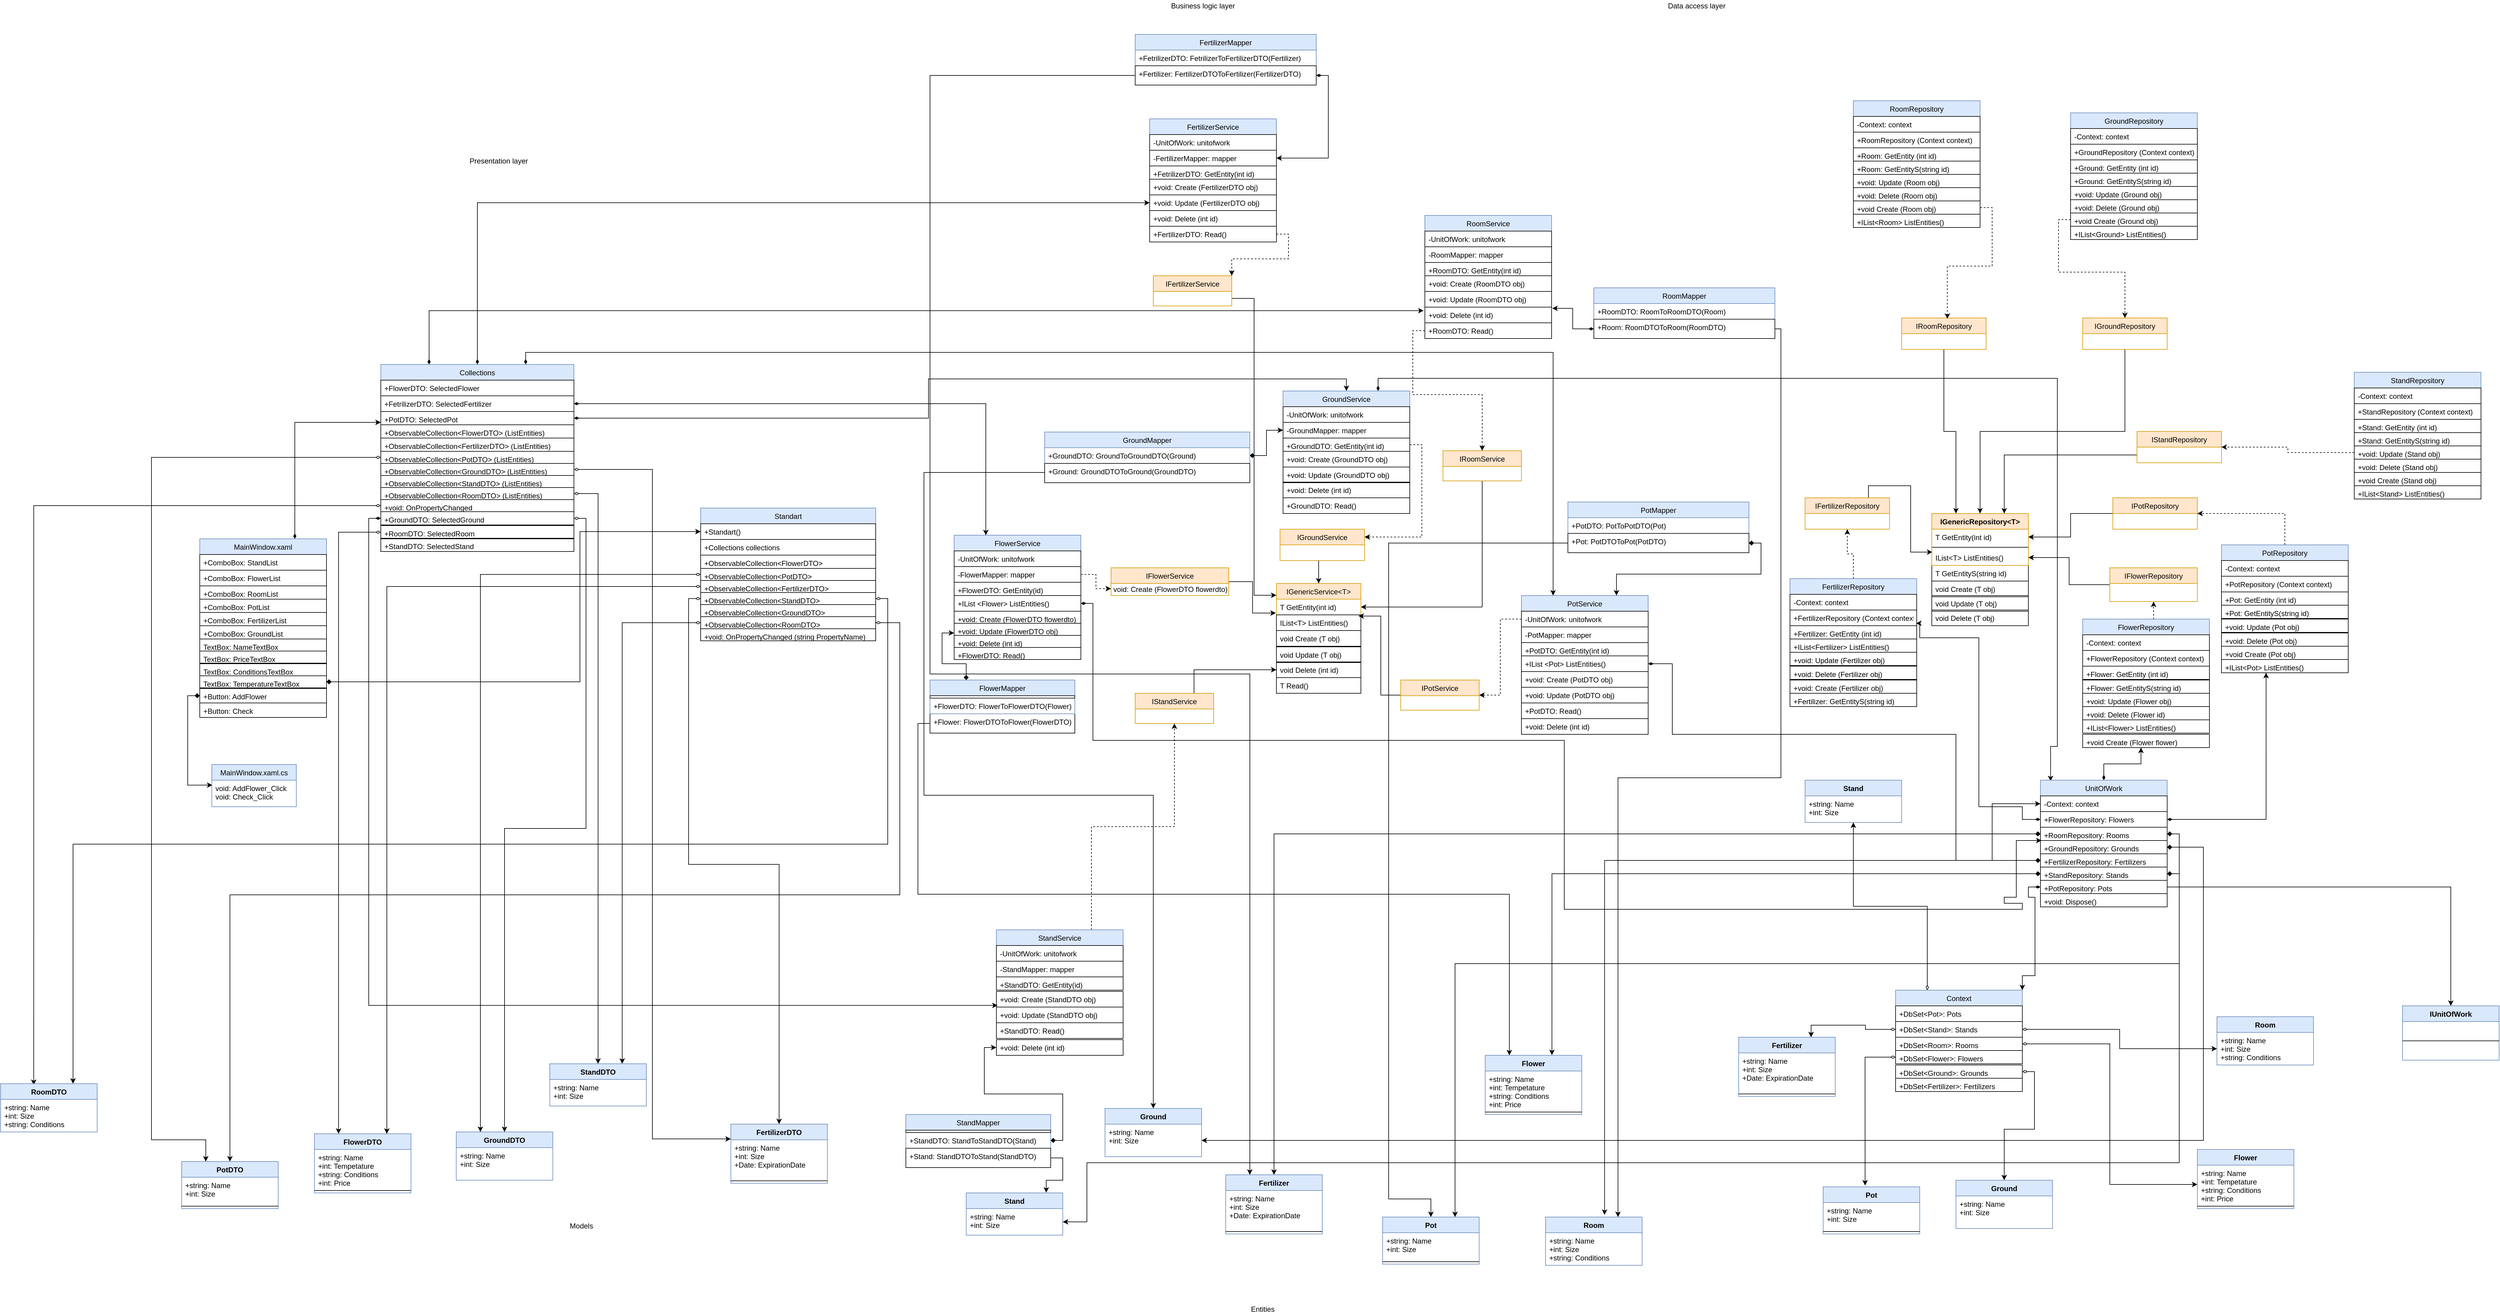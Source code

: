 <mxfile version="13.1.7" type="github">
  <diagram id="dGnfLBqPatdodJ2_fIo8" name="Page-1">
    <mxGraphModel dx="7088" dy="3819" grid="1" gridSize="10" guides="1" tooltips="1" connect="1" arrows="1" fold="1" page="1" pageScale="1" pageWidth="827" pageHeight="1169" math="0" shadow="0">
      <root>
        <mxCell id="0" />
        <mxCell id="1" parent="0" />
        <mxCell id="BgHJBI13iY1UevrT18Dg-17" value="IGenericService&lt;T&gt;" style="swimlane;fontStyle=0;childLayout=stackLayout;horizontal=1;startSize=26;fillColor=#ffe6cc;horizontalStack=0;resizeParent=1;resizeParentMax=0;resizeLast=0;collapsible=1;marginBottom=0;strokeColor=#d79b00;" parent="1" vertex="1">
          <mxGeometry x="344" y="310" width="140" height="78" as="geometry" />
        </mxCell>
        <mxCell id="BgHJBI13iY1UevrT18Dg-18" value="T GetEntity(int id)" style="text;strokeColor=none;fillColor=none;align=left;verticalAlign=top;spacingLeft=4;spacingRight=4;overflow=hidden;rotatable=0;points=[[0,0.5],[1,0.5]];portConstraint=eastwest;" parent="BgHJBI13iY1UevrT18Dg-17" vertex="1">
          <mxGeometry y="26" width="140" height="26" as="geometry" />
        </mxCell>
        <mxCell id="BgHJBI13iY1UevrT18Dg-19" value="IList&lt;T&gt; ListEntities()" style="text;strokeColor=#000000;fillColor=none;align=left;verticalAlign=top;spacingLeft=4;spacingRight=4;overflow=hidden;rotatable=0;points=[[0,0.5],[1,0.5]];portConstraint=eastwest;" parent="BgHJBI13iY1UevrT18Dg-17" vertex="1">
          <mxGeometry y="52" width="140" height="26" as="geometry" />
        </mxCell>
        <mxCell id="BgHJBI13iY1UevrT18Dg-67" style="edgeStyle=orthogonalEdgeStyle;rounded=0;orthogonalLoop=1;jettySize=auto;html=1;exitX=1;exitY=0.5;exitDx=0;exitDy=0;entryX=-0.007;entryY=-0.115;entryDx=0;entryDy=0;entryPerimeter=0;" parent="1" source="BgHJBI13iY1UevrT18Dg-22" target="BgHJBI13iY1UevrT18Dg-19" edge="1">
          <mxGeometry relative="1" as="geometry" />
        </mxCell>
        <mxCell id="BgHJBI13iY1UevrT18Dg-68" style="edgeStyle=orthogonalEdgeStyle;rounded=0;orthogonalLoop=1;jettySize=auto;html=1;exitX=0;exitY=0.5;exitDx=0;exitDy=0;entryX=0.971;entryY=0.077;entryDx=0;entryDy=0;entryPerimeter=0;" parent="1" source="BgHJBI13iY1UevrT18Dg-27" target="BgHJBI13iY1UevrT18Dg-19" edge="1">
          <mxGeometry relative="1" as="geometry">
            <mxPoint x="490" y="364" as="targetPoint" />
          </mxGeometry>
        </mxCell>
        <mxCell id="BgHJBI13iY1UevrT18Dg-69" style="edgeStyle=orthogonalEdgeStyle;rounded=0;orthogonalLoop=1;jettySize=auto;html=1;exitX=0.5;exitY=1;exitDx=0;exitDy=0;entryX=0.5;entryY=0;entryDx=0;entryDy=0;" parent="1" source="BgHJBI13iY1UevrT18Dg-26" target="BgHJBI13iY1UevrT18Dg-17" edge="1">
          <mxGeometry relative="1" as="geometry" />
        </mxCell>
        <mxCell id="Brwqg4Zs09OCB73X3CUI-101" style="edgeStyle=orthogonalEdgeStyle;rounded=0;orthogonalLoop=1;jettySize=auto;html=1;exitX=0;exitY=0.5;exitDx=0;exitDy=0;entryX=0.25;entryY=0;entryDx=0;entryDy=0;startArrow=none;startFill=0;" edge="1" parent="1" source="BgHJBI13iY1UevrT18Dg-57" target="Brwqg4Zs09OCB73X3CUI-80">
          <mxGeometry relative="1" as="geometry" />
        </mxCell>
        <mxCell id="BgHJBI13iY1UevrT18Dg-57" value="+Flower: FlowerDTOToFlower(FlowerDTO)" style="text;strokeColor=#000000;fillColor=none;align=left;verticalAlign=top;spacingLeft=4;spacingRight=4;overflow=hidden;rotatable=0;points=[[0,0.5],[1,0.5]];portConstraint=eastwest;" parent="1" vertex="1">
          <mxGeometry x="-230" y="526" width="240" height="32" as="geometry" />
        </mxCell>
        <mxCell id="BgHJBI13iY1UevrT18Dg-187" style="edgeStyle=orthogonalEdgeStyle;rounded=0;orthogonalLoop=1;jettySize=auto;html=1;exitX=1;exitY=0.5;exitDx=0;exitDy=0;entryX=0;entryY=0.5;entryDx=0;entryDy=0;startArrow=diamondThin;startFill=1;" parent="1" source="BgHJBI13iY1UevrT18Dg-88" target="BgHJBI13iY1UevrT18Dg-148" edge="1">
          <mxGeometry relative="1" as="geometry">
            <Array as="points">
              <mxPoint x="1000" y="443" />
              <mxPoint x="1000" y="560" />
              <mxPoint x="1470" y="560" />
              <mxPoint x="1470" y="769" />
              <mxPoint x="1530" y="769" />
              <mxPoint x="1530" y="675" />
            </Array>
          </mxGeometry>
        </mxCell>
        <mxCell id="BgHJBI13iY1UevrT18Dg-88" value="+IList &lt;Pot&gt; ListEntities()" style="text;strokeColor=#000000;fillColor=none;align=left;verticalAlign=top;spacingLeft=4;spacingRight=4;overflow=hidden;rotatable=0;points=[[0,0.5],[1,0.5]];portConstraint=eastwest;" parent="1" vertex="1">
          <mxGeometry x="750" y="430" width="210" height="26" as="geometry" />
        </mxCell>
        <mxCell id="BgHJBI13iY1UevrT18Dg-73" value="PotService" style="swimlane;fontStyle=0;childLayout=stackLayout;horizontal=1;startSize=26;fillColor=#dae8fc;horizontalStack=0;resizeParent=1;resizeParentMax=0;resizeLast=0;collapsible=1;marginBottom=0;strokeColor=#6c8ebf;" parent="1" vertex="1">
          <mxGeometry x="750" y="330" width="210" height="100" as="geometry" />
        </mxCell>
        <mxCell id="BgHJBI13iY1UevrT18Dg-74" value="-UnitOfWork: unitofwork" style="text;strokeColor=#000000;fillColor=none;align=left;verticalAlign=top;spacingLeft=4;spacingRight=4;overflow=hidden;rotatable=0;points=[[0,0.5],[1,0.5]];portConstraint=eastwest;" parent="BgHJBI13iY1UevrT18Dg-73" vertex="1">
          <mxGeometry y="26" width="210" height="26" as="geometry" />
        </mxCell>
        <mxCell id="BgHJBI13iY1UevrT18Dg-75" value="-PotMapper: mapper" style="text;strokeColor=#000000;fillColor=none;align=left;verticalAlign=top;spacingLeft=4;spacingRight=4;overflow=hidden;rotatable=0;points=[[0,0.5],[1,0.5]];portConstraint=eastwest;" parent="BgHJBI13iY1UevrT18Dg-73" vertex="1">
          <mxGeometry y="52" width="210" height="26" as="geometry" />
        </mxCell>
        <mxCell id="BgHJBI13iY1UevrT18Dg-76" value="+PotDTO: GetEntity(int id)&#xa;" style="text;strokeColor=#000000;fillColor=none;align=left;verticalAlign=top;spacingLeft=4;spacingRight=4;overflow=hidden;rotatable=0;points=[[0,0.5],[1,0.5]];portConstraint=eastwest;" parent="BgHJBI13iY1UevrT18Dg-73" vertex="1">
          <mxGeometry y="78" width="210" height="22" as="geometry" />
        </mxCell>
        <mxCell id="BgHJBI13iY1UevrT18Dg-190" style="edgeStyle=orthogonalEdgeStyle;rounded=0;orthogonalLoop=1;jettySize=auto;html=1;exitX=0.75;exitY=0;exitDx=0;exitDy=0;entryX=0.08;entryY=0.017;entryDx=0;entryDy=0;entryPerimeter=0;startArrow=diamondThin;startFill=1;" parent="1" source="BgHJBI13iY1UevrT18Dg-82" target="BgHJBI13iY1UevrT18Dg-147" edge="1">
          <mxGeometry relative="1" as="geometry">
            <Array as="points">
              <mxPoint x="512" y="-30" />
              <mxPoint x="1638" y="-30" />
              <mxPoint x="1638" y="580" />
              <mxPoint x="1627" y="580" />
            </Array>
          </mxGeometry>
        </mxCell>
        <mxCell id="BgHJBI13iY1UevrT18Dg-90" style="edgeStyle=orthogonalEdgeStyle;rounded=0;orthogonalLoop=1;jettySize=auto;html=1;exitX=1;exitY=0.5;exitDx=0;exitDy=0;entryX=1;entryY=0.25;entryDx=0;entryDy=0;dashed=1;" parent="1" source="BgHJBI13iY1UevrT18Dg-85" target="BgHJBI13iY1UevrT18Dg-26" edge="1">
          <mxGeometry relative="1" as="geometry" />
        </mxCell>
        <mxCell id="BgHJBI13iY1UevrT18Dg-91" style="edgeStyle=orthogonalEdgeStyle;rounded=0;orthogonalLoop=1;jettySize=auto;html=1;exitX=0;exitY=0.5;exitDx=0;exitDy=0;entryX=1;entryY=0.5;entryDx=0;entryDy=0;dashed=1;" parent="1" source="BgHJBI13iY1UevrT18Dg-74" target="BgHJBI13iY1UevrT18Dg-27" edge="1">
          <mxGeometry relative="1" as="geometry" />
        </mxCell>
        <mxCell id="BgHJBI13iY1UevrT18Dg-78" value="FlowerService" style="swimlane;fontStyle=0;childLayout=stackLayout;horizontal=1;startSize=26;fillColor=#dae8fc;horizontalStack=0;resizeParent=1;resizeParentMax=0;resizeLast=0;collapsible=1;marginBottom=0;strokeColor=#6c8ebf;" parent="1" vertex="1">
          <mxGeometry x="-190" y="230" width="210" height="100" as="geometry" />
        </mxCell>
        <mxCell id="BgHJBI13iY1UevrT18Dg-79" value="-UnitOfWork: unitofwork" style="text;strokeColor=#000000;fillColor=none;align=left;verticalAlign=top;spacingLeft=4;spacingRight=4;overflow=hidden;rotatable=0;points=[[0,0.5],[1,0.5]];portConstraint=eastwest;" parent="BgHJBI13iY1UevrT18Dg-78" vertex="1">
          <mxGeometry y="26" width="210" height="26" as="geometry" />
        </mxCell>
        <mxCell id="BgHJBI13iY1UevrT18Dg-80" value="-FlowerMapper: mapper" style="text;strokeColor=#000000;fillColor=none;align=left;verticalAlign=top;spacingLeft=4;spacingRight=4;overflow=hidden;rotatable=0;points=[[0,0.5],[1,0.5]];portConstraint=eastwest;" parent="BgHJBI13iY1UevrT18Dg-78" vertex="1">
          <mxGeometry y="52" width="210" height="26" as="geometry" />
        </mxCell>
        <mxCell id="BgHJBI13iY1UevrT18Dg-81" value="+FlowerDTO: GetEntity(id)" style="text;strokeColor=#000000;fillColor=none;align=left;verticalAlign=top;spacingLeft=4;spacingRight=4;overflow=hidden;rotatable=0;points=[[0,0.5],[1,0.5]];portConstraint=eastwest;" parent="BgHJBI13iY1UevrT18Dg-78" vertex="1">
          <mxGeometry y="78" width="210" height="22" as="geometry" />
        </mxCell>
        <mxCell id="BgHJBI13iY1UevrT18Dg-93" style="edgeStyle=orthogonalEdgeStyle;rounded=0;orthogonalLoop=1;jettySize=auto;html=1;exitX=1;exitY=0.5;exitDx=0;exitDy=0;entryX=0;entryY=0.75;entryDx=0;entryDy=0;dashed=1;" parent="1" source="BgHJBI13iY1UevrT18Dg-80" target="BgHJBI13iY1UevrT18Dg-22" edge="1">
          <mxGeometry relative="1" as="geometry" />
        </mxCell>
        <mxCell id="BgHJBI13iY1UevrT18Dg-95" style="edgeStyle=orthogonalEdgeStyle;rounded=0;orthogonalLoop=1;jettySize=auto;html=1;exitX=0.25;exitY=0;exitDx=0;exitDy=0;entryX=0;entryY=-0.2;entryDx=0;entryDy=0;entryPerimeter=0;startArrow=diamond;startFill=1;" parent="1" source="BgHJBI13iY1UevrT18Dg-54" target="UJbusFLus1GOqgtkPEYr-14" edge="1">
          <mxGeometry relative="1" as="geometry" />
        </mxCell>
        <mxCell id="BgHJBI13iY1UevrT18Dg-96" style="edgeStyle=orthogonalEdgeStyle;rounded=0;orthogonalLoop=1;jettySize=auto;html=1;exitX=1;exitY=0.5;exitDx=0;exitDy=0;entryX=0.75;entryY=0;entryDx=0;entryDy=0;startArrow=diamond;startFill=1;" parent="1" source="BgHJBI13iY1UevrT18Dg-62" target="BgHJBI13iY1UevrT18Dg-73" edge="1">
          <mxGeometry relative="1" as="geometry" />
        </mxCell>
        <mxCell id="BgHJBI13iY1UevrT18Dg-97" style="edgeStyle=orthogonalEdgeStyle;rounded=0;orthogonalLoop=1;jettySize=auto;html=1;exitX=1;exitY=0.5;exitDx=0;exitDy=0;entryX=0;entryY=0.5;entryDx=0;entryDy=0;startArrow=diamond;startFill=1;" parent="1" source="BgHJBI13iY1UevrT18Dg-65" target="BgHJBI13iY1UevrT18Dg-84" edge="1">
          <mxGeometry relative="1" as="geometry" />
        </mxCell>
        <mxCell id="BgHJBI13iY1UevrT18Dg-86" value="+void: Create (FlowerDTO flowerdto)" style="text;strokeColor=#000000;fillColor=none;align=left;verticalAlign=top;spacingLeft=4;spacingRight=4;overflow=hidden;rotatable=0;points=[[0,0.5],[1,0.5]];portConstraint=eastwest;" parent="1" vertex="1">
          <mxGeometry x="-190" y="356" width="210" height="20" as="geometry" />
        </mxCell>
        <mxCell id="BgHJBI13iY1UevrT18Dg-189" style="edgeStyle=orthogonalEdgeStyle;rounded=0;orthogonalLoop=1;jettySize=auto;html=1;exitX=1;exitY=0.5;exitDx=0;exitDy=0;entryX=0.009;entryY=1;entryDx=0;entryDy=0;entryPerimeter=0;startArrow=diamondThin;startFill=1;" parent="1" source="BgHJBI13iY1UevrT18Dg-98" target="BgHJBI13iY1UevrT18Dg-150" edge="1">
          <mxGeometry relative="1" as="geometry">
            <Array as="points">
              <mxPoint x="40" y="343" />
              <mxPoint x="40" y="570" />
              <mxPoint x="821" y="570" />
              <mxPoint x="821" y="850" />
              <mxPoint x="1580" y="850" />
              <mxPoint x="1580" y="840" />
              <mxPoint x="1550" y="840" />
              <mxPoint x="1550" y="830" />
              <mxPoint x="1570" y="830" />
              <mxPoint x="1570" y="736" />
            </Array>
          </mxGeometry>
        </mxCell>
        <mxCell id="BgHJBI13iY1UevrT18Dg-98" value="+IList &lt;Flower&gt; ListEntities()" style="text;strokeColor=#000000;fillColor=none;align=left;verticalAlign=top;spacingLeft=4;spacingRight=4;overflow=hidden;rotatable=0;points=[[0,0.5],[1,0.5]];portConstraint=eastwest;" parent="1" vertex="1">
          <mxGeometry x="-190" y="330" width="210" height="26" as="geometry" />
        </mxCell>
        <mxCell id="BgHJBI13iY1UevrT18Dg-157" style="edgeStyle=orthogonalEdgeStyle;rounded=0;orthogonalLoop=1;jettySize=auto;html=1;exitX=0.75;exitY=0;exitDx=0;exitDy=0;entryX=0.006;entryY=0.154;entryDx=0;entryDy=0;entryPerimeter=0;startArrow=none;startFill=0;" parent="1" source="BgHJBI13iY1UevrT18Dg-119" target="BgHJBI13iY1UevrT18Dg-102" edge="1">
          <mxGeometry relative="1" as="geometry" />
        </mxCell>
        <mxCell id="BgHJBI13iY1UevrT18Dg-156" style="edgeStyle=orthogonalEdgeStyle;rounded=0;orthogonalLoop=1;jettySize=auto;html=1;exitX=0;exitY=0.5;exitDx=0;exitDy=0;entryX=1;entryY=0.5;entryDx=0;entryDy=0;startArrow=none;startFill=0;" parent="1" source="BgHJBI13iY1UevrT18Dg-120" target="BgHJBI13iY1UevrT18Dg-102" edge="1">
          <mxGeometry relative="1" as="geometry" />
        </mxCell>
        <mxCell id="BgHJBI13iY1UevrT18Dg-155" style="edgeStyle=orthogonalEdgeStyle;rounded=0;orthogonalLoop=1;jettySize=auto;html=1;exitX=0;exitY=0.5;exitDx=0;exitDy=0;entryX=1;entryY=0.5;entryDx=0;entryDy=0;startArrow=none;startFill=0;" parent="1" source="BgHJBI13iY1UevrT18Dg-121" target="BgHJBI13iY1UevrT18Dg-100" edge="1">
          <mxGeometry relative="1" as="geometry" />
        </mxCell>
        <mxCell id="BgHJBI13iY1UevrT18Dg-121" value="IPotRepository" style="swimlane;fontStyle=0;childLayout=stackLayout;horizontal=1;startSize=26;fillColor=#ffe6cc;horizontalStack=0;resizeParent=1;resizeParentMax=0;resizeLast=0;collapsible=1;marginBottom=0;strokeColor=#d79b00;" parent="1" vertex="1">
          <mxGeometry x="1730" y="168" width="140" height="52" as="geometry" />
        </mxCell>
        <mxCell id="BgHJBI13iY1UevrT18Dg-140" value="+IList&lt;Flower&gt; ListEntities()" style="text;strokeColor=#000000;fillColor=none;align=left;verticalAlign=top;spacingLeft=4;spacingRight=4;overflow=hidden;rotatable=0;points=[[0,0.5],[1,0.5]];portConstraint=eastwest;" parent="1" vertex="1">
          <mxGeometry x="1680" y="536" width="210" height="22" as="geometry" />
        </mxCell>
        <mxCell id="BgHJBI13iY1UevrT18Dg-141" value="+void Create (Flower flower)" style="text;strokeColor=#000000;fillColor=none;align=left;verticalAlign=top;spacingLeft=4;spacingRight=4;overflow=hidden;rotatable=0;points=[[0,0.5],[1,0.5]];portConstraint=eastwest;" parent="1" vertex="1">
          <mxGeometry x="1680" y="560" width="210" height="22" as="geometry" />
        </mxCell>
        <mxCell id="BgHJBI13iY1UevrT18Dg-158" style="edgeStyle=orthogonalEdgeStyle;rounded=0;orthogonalLoop=1;jettySize=auto;html=1;exitX=0.5;exitY=0;exitDx=0;exitDy=0;entryX=0.5;entryY=1;entryDx=0;entryDy=0;startArrow=none;startFill=0;dashed=1;" parent="1" source="BgHJBI13iY1UevrT18Dg-123" target="BgHJBI13iY1UevrT18Dg-119" edge="1">
          <mxGeometry relative="1" as="geometry" />
        </mxCell>
        <mxCell id="BgHJBI13iY1UevrT18Dg-159" style="edgeStyle=orthogonalEdgeStyle;rounded=0;orthogonalLoop=1;jettySize=auto;html=1;exitX=0.5;exitY=0;exitDx=0;exitDy=0;dashed=1;startArrow=none;startFill=0;entryX=0.5;entryY=1;entryDx=0;entryDy=0;" parent="1" source="BgHJBI13iY1UevrT18Dg-136" edge="1" target="BgHJBI13iY1UevrT18Dg-120">
          <mxGeometry relative="1" as="geometry">
            <mxPoint x="1797.571" y="422" as="targetPoint" />
          </mxGeometry>
        </mxCell>
        <mxCell id="BgHJBI13iY1UevrT18Dg-160" style="edgeStyle=orthogonalEdgeStyle;rounded=0;orthogonalLoop=1;jettySize=auto;html=1;exitX=0.5;exitY=0;exitDx=0;exitDy=0;entryX=0.46;entryY=1;entryDx=0;entryDy=0;entryPerimeter=0;startArrow=diamondThin;startFill=1;" parent="1" source="BgHJBI13iY1UevrT18Dg-147" target="BgHJBI13iY1UevrT18Dg-141" edge="1">
          <mxGeometry relative="1" as="geometry" />
        </mxCell>
        <mxCell id="BgHJBI13iY1UevrT18Dg-181" style="edgeStyle=orthogonalEdgeStyle;rounded=0;orthogonalLoop=1;jettySize=auto;html=1;exitX=0;exitY=0.5;exitDx=0;exitDy=0;startArrow=diamondThin;startFill=1;entryX=1;entryY=0;entryDx=0;entryDy=0;" parent="1" source="BgHJBI13iY1UevrT18Dg-151" target="BgHJBI13iY1UevrT18Dg-164" edge="1">
          <mxGeometry relative="1" as="geometry">
            <Array as="points">
              <mxPoint x="1590" y="813" />
              <mxPoint x="1590" y="830" />
              <mxPoint x="1601" y="830" />
              <mxPoint x="1601" y="960" />
              <mxPoint x="1580" y="960" />
            </Array>
            <mxPoint x="1640" y="970" as="targetPoint" />
          </mxGeometry>
        </mxCell>
        <mxCell id="UJbusFLus1GOqgtkPEYr-5" style="edgeStyle=orthogonalEdgeStyle;rounded=0;orthogonalLoop=1;jettySize=auto;html=1;exitX=1;exitY=0.5;exitDx=0;exitDy=0;entryX=0.5;entryY=0;entryDx=0;entryDy=0;" parent="1" source="BgHJBI13iY1UevrT18Dg-151" target="UJbusFLus1GOqgtkPEYr-1" edge="1">
          <mxGeometry relative="1" as="geometry" />
        </mxCell>
        <mxCell id="BgHJBI13iY1UevrT18Dg-151" value="+PotRepository: Pots" style="text;strokeColor=#000000;fillColor=none;align=left;verticalAlign=top;spacingLeft=4;spacingRight=4;overflow=hidden;rotatable=0;points=[[0,0.5],[1,0.5]];portConstraint=eastwest;" parent="1" vertex="1">
          <mxGeometry x="1610" y="802" width="210" height="22" as="geometry" />
        </mxCell>
        <mxCell id="BgHJBI13iY1UevrT18Dg-152" style="edgeStyle=orthogonalEdgeStyle;rounded=0;orthogonalLoop=1;jettySize=auto;html=1;exitX=0.5;exitY=0;exitDx=0;exitDy=0;entryX=1;entryY=0.5;entryDx=0;entryDy=0;startArrow=none;startFill=0;dashed=1;" parent="1" source="BgHJBI13iY1UevrT18Dg-142" target="BgHJBI13iY1UevrT18Dg-121" edge="1">
          <mxGeometry relative="1" as="geometry" />
        </mxCell>
        <mxCell id="BgHJBI13iY1UevrT18Dg-142" value="PotRepository" style="swimlane;fontStyle=0;childLayout=stackLayout;horizontal=1;startSize=26;fillColor=#dae8fc;horizontalStack=0;resizeParent=1;resizeParentMax=0;resizeLast=0;collapsible=1;marginBottom=0;strokeColor=#6c8ebf;" parent="1" vertex="1">
          <mxGeometry x="1910" y="246" width="210" height="122" as="geometry" />
        </mxCell>
        <mxCell id="BgHJBI13iY1UevrT18Dg-143" value="-Context: context" style="text;strokeColor=#000000;fillColor=none;align=left;verticalAlign=top;spacingLeft=4;spacingRight=4;overflow=hidden;rotatable=0;points=[[0,0.5],[1,0.5]];portConstraint=eastwest;" parent="BgHJBI13iY1UevrT18Dg-142" vertex="1">
          <mxGeometry y="26" width="210" height="26" as="geometry" />
        </mxCell>
        <mxCell id="BgHJBI13iY1UevrT18Dg-144" value="+PotRepository (Context context)" style="text;strokeColor=#000000;fillColor=none;align=left;verticalAlign=top;spacingLeft=4;spacingRight=4;overflow=hidden;rotatable=0;points=[[0,0.5],[1,0.5]];portConstraint=eastwest;" parent="BgHJBI13iY1UevrT18Dg-142" vertex="1">
          <mxGeometry y="52" width="210" height="26" as="geometry" />
        </mxCell>
        <mxCell id="BgHJBI13iY1UevrT18Dg-145" value="+Pot: GetEntity (int id)" style="text;strokeColor=#000000;fillColor=none;align=left;verticalAlign=top;spacingLeft=4;spacingRight=4;overflow=hidden;rotatable=0;points=[[0,0.5],[1,0.5]];portConstraint=eastwest;" parent="BgHJBI13iY1UevrT18Dg-142" vertex="1">
          <mxGeometry y="78" width="210" height="22" as="geometry" />
        </mxCell>
        <mxCell id="UJbusFLus1GOqgtkPEYr-42" value="+Pot: GetEntityS(string id)" style="text;strokeColor=#000000;fillColor=none;align=left;verticalAlign=top;spacingLeft=4;spacingRight=4;overflow=hidden;rotatable=0;points=[[0,0.5],[1,0.5]];portConstraint=eastwest;" parent="BgHJBI13iY1UevrT18Dg-142" vertex="1">
          <mxGeometry y="100" width="210" height="22" as="geometry" />
        </mxCell>
        <mxCell id="BgHJBI13iY1UevrT18Dg-162" style="edgeStyle=orthogonalEdgeStyle;rounded=0;orthogonalLoop=1;jettySize=auto;html=1;exitX=1;exitY=0.5;exitDx=0;exitDy=0;entryX=0.352;entryY=1;entryDx=0;entryDy=0;entryPerimeter=0;startArrow=diamondThin;startFill=1;" parent="1" source="BgHJBI13iY1UevrT18Dg-149" target="BgHJBI13iY1UevrT18Dg-146" edge="1">
          <mxGeometry relative="1" as="geometry" />
        </mxCell>
        <mxCell id="BgHJBI13iY1UevrT18Dg-163" style="edgeStyle=orthogonalEdgeStyle;rounded=0;orthogonalLoop=1;jettySize=auto;html=1;exitX=0;exitY=0.5;exitDx=0;exitDy=0;entryX=0.995;entryY=-0.182;entryDx=0;entryDy=0;entryPerimeter=0;startArrow=diamondThin;startFill=1;" parent="1" source="BgHJBI13iY1UevrT18Dg-149" target="BgHJBI13iY1UevrT18Dg-126" edge="1">
          <mxGeometry relative="1" as="geometry">
            <Array as="points">
              <mxPoint x="1580" y="701" />
              <mxPoint x="1580" y="680" />
              <mxPoint x="1508" y="680" />
              <mxPoint x="1508" y="400" />
              <mxPoint x="1410" y="400" />
              <mxPoint x="1410" y="376" />
            </Array>
          </mxGeometry>
        </mxCell>
        <mxCell id="BgHJBI13iY1UevrT18Dg-179" style="edgeStyle=orthogonalEdgeStyle;rounded=0;orthogonalLoop=1;jettySize=auto;html=1;exitX=0.25;exitY=0;exitDx=0;exitDy=0;entryX=0.5;entryY=1;entryDx=0;entryDy=0;startArrow=diamondThin;startFill=0;" parent="1" source="BgHJBI13iY1UevrT18Dg-164" target="BgHJBI13iY1UevrT18Dg-171" edge="1">
          <mxGeometry relative="1" as="geometry" />
        </mxCell>
        <mxCell id="BgHJBI13iY1UevrT18Dg-54" value="FlowerMapper" style="swimlane;fontStyle=0;childLayout=stackLayout;horizontal=1;startSize=26;fillColor=#dae8fc;horizontalStack=0;resizeParent=1;resizeParentMax=0;resizeLast=0;collapsible=1;marginBottom=0;strokeColor=#6c8ebf;" parent="1" vertex="1">
          <mxGeometry x="-230" y="470" width="240" height="56" as="geometry" />
        </mxCell>
        <mxCell id="BgHJBI13iY1UevrT18Dg-55" value="" style="text;strokeColor=#000000;fillColor=none;align=left;verticalAlign=top;spacingLeft=4;spacingRight=4;overflow=hidden;rotatable=0;points=[[0,0.5],[1,0.5]];portConstraint=eastwest;" parent="BgHJBI13iY1UevrT18Dg-54" vertex="1">
          <mxGeometry y="26" width="240" height="4" as="geometry" />
        </mxCell>
        <mxCell id="BgHJBI13iY1UevrT18Dg-56" value="+FlowerDTO: FlowerToFlowerDTO(Flower)" style="text;strokeColor=none;fillColor=none;align=left;verticalAlign=top;spacingLeft=4;spacingRight=4;overflow=hidden;rotatable=0;points=[[0,0.5],[1,0.5]];portConstraint=eastwest;" parent="BgHJBI13iY1UevrT18Dg-54" vertex="1">
          <mxGeometry y="30" width="240" height="26" as="geometry" />
        </mxCell>
        <mxCell id="BgHJBI13iY1UevrT18Dg-22" value="IFlowerService" style="swimlane;fontStyle=0;childLayout=stackLayout;horizontal=1;startSize=26;fillColor=#ffe6cc;horizontalStack=0;resizeParent=1;resizeParentMax=0;resizeLast=0;collapsible=1;marginBottom=0;strokeColor=#d79b00;" parent="1" vertex="1">
          <mxGeometry x="70" y="284" width="195" height="46" as="geometry" />
        </mxCell>
        <mxCell id="BgHJBI13iY1UevrT18Dg-77" value="void: Create (FlowerDTO flowerdto)" style="text;html=1;align=center;verticalAlign=middle;resizable=0;points=[];autosize=1;" parent="BgHJBI13iY1UevrT18Dg-22" vertex="1">
          <mxGeometry y="26" width="195" height="20" as="geometry" />
        </mxCell>
        <mxCell id="dRxuZMbDR-7vqP8RKUdO-49" style="edgeStyle=orthogonalEdgeStyle;rounded=0;orthogonalLoop=1;jettySize=auto;html=1;exitX=0.75;exitY=0;exitDx=0;exitDy=0;entryX=0;entryY=0.818;entryDx=0;entryDy=0;entryPerimeter=0;startArrow=diamondThin;startFill=1;" parent="1" source="dRxuZMbDR-7vqP8RKUdO-15" target="dRxuZMbDR-7vqP8RKUdO-34" edge="1">
          <mxGeometry relative="1" as="geometry" />
        </mxCell>
        <mxCell id="dRxuZMbDR-7vqP8RKUdO-15" value="MainWindow.xaml" style="swimlane;fontStyle=0;childLayout=stackLayout;horizontal=1;startSize=26;fillColor=#dae8fc;horizontalStack=0;resizeParent=1;resizeParentMax=0;resizeLast=0;collapsible=1;marginBottom=0;strokeColor=#6c8ebf;" parent="1" vertex="1">
          <mxGeometry x="-1440" y="236" width="210" height="100" as="geometry" />
        </mxCell>
        <mxCell id="dRxuZMbDR-7vqP8RKUdO-16" value="+ComboBox: StandList" style="text;strokeColor=#000000;fillColor=none;align=left;verticalAlign=top;spacingLeft=4;spacingRight=4;overflow=hidden;rotatable=0;points=[[0,0.5],[1,0.5]];portConstraint=eastwest;" parent="dRxuZMbDR-7vqP8RKUdO-15" vertex="1">
          <mxGeometry y="26" width="210" height="26" as="geometry" />
        </mxCell>
        <mxCell id="dRxuZMbDR-7vqP8RKUdO-17" value="+ComboBox: FlowerList" style="text;strokeColor=#000000;fillColor=none;align=left;verticalAlign=top;spacingLeft=4;spacingRight=4;overflow=hidden;rotatable=0;points=[[0,0.5],[1,0.5]];portConstraint=eastwest;" parent="dRxuZMbDR-7vqP8RKUdO-15" vertex="1">
          <mxGeometry y="52" width="210" height="26" as="geometry" />
        </mxCell>
        <mxCell id="dRxuZMbDR-7vqP8RKUdO-18" value="+ComboBox: RoomList" style="text;strokeColor=#000000;fillColor=none;align=left;verticalAlign=top;spacingLeft=4;spacingRight=4;overflow=hidden;rotatable=0;points=[[0,0.5],[1,0.5]];portConstraint=eastwest;" parent="dRxuZMbDR-7vqP8RKUdO-15" vertex="1">
          <mxGeometry y="78" width="210" height="22" as="geometry" />
        </mxCell>
        <mxCell id="dRxuZMbDR-7vqP8RKUdO-20" value="TextBox: PriceTextBox" style="text;strokeColor=#000000;fillColor=none;align=left;verticalAlign=top;spacingLeft=4;spacingRight=4;overflow=hidden;rotatable=0;points=[[0,0.5],[1,0.5]];portConstraint=eastwest;" parent="1" vertex="1">
          <mxGeometry x="-1440" y="422" width="210" height="20" as="geometry" />
        </mxCell>
        <mxCell id="dRxuZMbDR-7vqP8RKUdO-21" value="TextBox: ConditionsTextBox" style="text;strokeColor=#000000;fillColor=none;align=left;verticalAlign=top;spacingLeft=4;spacingRight=4;overflow=hidden;rotatable=0;points=[[0,0.5],[1,0.5]];portConstraint=eastwest;" parent="1" vertex="1">
          <mxGeometry x="-1440" y="443" width="210" height="20" as="geometry" />
        </mxCell>
        <mxCell id="dRxuZMbDR-7vqP8RKUdO-61" style="edgeStyle=orthogonalEdgeStyle;rounded=0;orthogonalLoop=1;jettySize=auto;html=1;exitX=1;exitY=0.5;exitDx=0;exitDy=0;entryX=0;entryY=0.5;entryDx=0;entryDy=0;startArrow=diamond;startFill=1;" parent="1" source="dRxuZMbDR-7vqP8RKUdO-22" target="dRxuZMbDR-7vqP8RKUdO-25" edge="1">
          <mxGeometry relative="1" as="geometry">
            <Array as="points">
              <mxPoint x="-810" y="473" />
              <mxPoint x="-810" y="224" />
            </Array>
          </mxGeometry>
        </mxCell>
        <mxCell id="dRxuZMbDR-7vqP8RKUdO-22" value="TextBox: TemperatureTextBox" style="text;strokeColor=#000000;fillColor=none;align=left;verticalAlign=top;spacingLeft=4;spacingRight=4;overflow=hidden;rotatable=0;points=[[0,0.5],[1,0.5]];portConstraint=eastwest;" parent="1" vertex="1">
          <mxGeometry x="-1440" y="463" width="210" height="20" as="geometry" />
        </mxCell>
        <mxCell id="dRxuZMbDR-7vqP8RKUdO-56" style="edgeStyle=orthogonalEdgeStyle;rounded=0;orthogonalLoop=1;jettySize=auto;html=1;exitX=0;exitY=0.5;exitDx=0;exitDy=0;entryX=0.007;entryY=0.186;entryDx=0;entryDy=0;entryPerimeter=0;startArrow=diamond;startFill=1;" parent="1" source="dRxuZMbDR-7vqP8RKUdO-23" target="dRxuZMbDR-7vqP8RKUdO-11" edge="1">
          <mxGeometry relative="1" as="geometry" />
        </mxCell>
        <mxCell id="dRxuZMbDR-7vqP8RKUdO-23" value="+Button: AddFlower" style="text;strokeColor=#000000;fillColor=none;align=left;verticalAlign=top;spacingLeft=4;spacingRight=4;overflow=hidden;rotatable=0;points=[[0,0.5],[1,0.5]];portConstraint=eastwest;" parent="1" vertex="1">
          <mxGeometry x="-1440" y="484" width="210" height="24" as="geometry" />
        </mxCell>
        <mxCell id="dRxuZMbDR-7vqP8RKUdO-54" style="edgeStyle=orthogonalEdgeStyle;rounded=0;orthogonalLoop=1;jettySize=auto;html=1;exitX=0.75;exitY=0;exitDx=0;exitDy=0;entryX=0.25;entryY=0;entryDx=0;entryDy=0;startArrow=diamondThin;startFill=1;" parent="1" source="dRxuZMbDR-7vqP8RKUdO-31" target="BgHJBI13iY1UevrT18Dg-73" edge="1">
          <mxGeometry relative="1" as="geometry" />
        </mxCell>
        <mxCell id="Brwqg4Zs09OCB73X3CUI-203" style="edgeStyle=orthogonalEdgeStyle;rounded=0;orthogonalLoop=1;jettySize=auto;html=1;exitX=0.5;exitY=0;exitDx=0;exitDy=0;entryX=0;entryY=0.5;entryDx=0;entryDy=0;startArrow=diamondThin;startFill=1;" edge="1" parent="1" source="dRxuZMbDR-7vqP8RKUdO-31" target="Brwqg4Zs09OCB73X3CUI-125">
          <mxGeometry relative="1" as="geometry" />
        </mxCell>
        <mxCell id="Brwqg4Zs09OCB73X3CUI-205" style="edgeStyle=orthogonalEdgeStyle;rounded=0;orthogonalLoop=1;jettySize=auto;html=1;exitX=0.25;exitY=0;exitDx=0;exitDy=0;entryX=-0.01;entryY=1.225;entryDx=0;entryDy=0;entryPerimeter=0;startArrow=diamondThin;startFill=1;" edge="1" parent="1" source="dRxuZMbDR-7vqP8RKUdO-31" target="Brwqg4Zs09OCB73X3CUI-110">
          <mxGeometry relative="1" as="geometry" />
        </mxCell>
        <mxCell id="dRxuZMbDR-7vqP8RKUdO-31" value="Collections" style="swimlane;fontStyle=0;childLayout=stackLayout;horizontal=1;startSize=26;fillColor=#dae8fc;horizontalStack=0;resizeParent=1;resizeParentMax=0;resizeLast=0;collapsible=1;marginBottom=0;strokeColor=#6c8ebf;" parent="1" vertex="1">
          <mxGeometry x="-1140" y="-53" width="320" height="100" as="geometry" />
        </mxCell>
        <mxCell id="dRxuZMbDR-7vqP8RKUdO-32" value="+FlowerDTO: SelectedFlower" style="text;strokeColor=#000000;fillColor=none;align=left;verticalAlign=top;spacingLeft=4;spacingRight=4;overflow=hidden;rotatable=0;points=[[0,0.5],[1,0.5]];portConstraint=eastwest;" parent="dRxuZMbDR-7vqP8RKUdO-31" vertex="1">
          <mxGeometry y="26" width="320" height="26" as="geometry" />
        </mxCell>
        <mxCell id="dRxuZMbDR-7vqP8RKUdO-33" value="+FetrilizerDTO: SelectedFertilizer" style="text;strokeColor=#000000;fillColor=none;align=left;verticalAlign=top;spacingLeft=4;spacingRight=4;overflow=hidden;rotatable=0;points=[[0,0.5],[1,0.5]];portConstraint=eastwest;" parent="dRxuZMbDR-7vqP8RKUdO-31" vertex="1">
          <mxGeometry y="52" width="320" height="26" as="geometry" />
        </mxCell>
        <mxCell id="dRxuZMbDR-7vqP8RKUdO-34" value="+PotDTO: SelectedPot" style="text;strokeColor=#000000;fillColor=none;align=left;verticalAlign=top;spacingLeft=4;spacingRight=4;overflow=hidden;rotatable=0;points=[[0,0.5],[1,0.5]];portConstraint=eastwest;" parent="dRxuZMbDR-7vqP8RKUdO-31" vertex="1">
          <mxGeometry y="78" width="320" height="22" as="geometry" />
        </mxCell>
        <mxCell id="Brwqg4Zs09OCB73X3CUI-193" style="edgeStyle=orthogonalEdgeStyle;rounded=0;orthogonalLoop=1;jettySize=auto;html=1;exitX=0;exitY=0.5;exitDx=0;exitDy=0;entryX=0.343;entryY=0.027;entryDx=0;entryDy=0;entryPerimeter=0;startArrow=diamondThin;startFill=0;" edge="1" parent="1" source="dRxuZMbDR-7vqP8RKUdO-35" target="Brwqg4Zs09OCB73X3CUI-188">
          <mxGeometry relative="1" as="geometry" />
        </mxCell>
        <mxCell id="dRxuZMbDR-7vqP8RKUdO-35" value="+void: OnPropertyChanged" style="text;strokeColor=#000000;fillColor=none;align=left;verticalAlign=top;spacingLeft=4;spacingRight=4;overflow=hidden;rotatable=0;points=[[0,0.5],[1,0.5]];portConstraint=eastwest;" parent="1" vertex="1">
          <mxGeometry x="-1140" y="171" width="320" height="20" as="geometry" />
        </mxCell>
        <mxCell id="dRxuZMbDR-7vqP8RKUdO-36" value="+ObservableCollection&lt;FertilizerDTO&gt; (ListEntities)" style="text;strokeColor=#000000;fillColor=none;align=left;verticalAlign=top;spacingLeft=4;spacingRight=4;overflow=hidden;rotatable=0;points=[[0,0.5],[1,0.5]];portConstraint=eastwest;" parent="1" vertex="1">
          <mxGeometry x="-1140" y="69" width="320" height="22" as="geometry" />
        </mxCell>
        <mxCell id="Brwqg4Zs09OCB73X3CUI-196" style="edgeStyle=orthogonalEdgeStyle;rounded=0;orthogonalLoop=1;jettySize=auto;html=1;exitX=0;exitY=0.5;exitDx=0;exitDy=0;entryX=0.25;entryY=0;entryDx=0;entryDy=0;startArrow=diamondThin;startFill=0;" edge="1" parent="1" source="dRxuZMbDR-7vqP8RKUdO-37" target="Brwqg4Zs09OCB73X3CUI-182">
          <mxGeometry relative="1" as="geometry">
            <Array as="points">
              <mxPoint x="-1520" y="101" />
              <mxPoint x="-1520" y="1232" />
            </Array>
          </mxGeometry>
        </mxCell>
        <mxCell id="dRxuZMbDR-7vqP8RKUdO-37" value="+ObservableCollection&lt;PotDTO&gt; (ListEntities)" style="text;strokeColor=#000000;fillColor=none;align=left;verticalAlign=top;spacingLeft=4;spacingRight=4;overflow=hidden;rotatable=0;points=[[0,0.5],[1,0.5]];portConstraint=eastwest;" parent="1" vertex="1">
          <mxGeometry x="-1140" y="91" width="320" height="20" as="geometry" />
        </mxCell>
        <mxCell id="dRxuZMbDR-7vqP8RKUdO-40" value="+ObservableCollection&lt;FlowerDTO&gt; (ListEntities)" style="text;strokeColor=#000000;fillColor=none;align=left;verticalAlign=top;spacingLeft=4;spacingRight=4;overflow=hidden;rotatable=0;points=[[0,0.5],[1,0.5]];portConstraint=eastwest;" parent="1" vertex="1">
          <mxGeometry x="-1140" y="47" width="320" height="22" as="geometry" />
        </mxCell>
        <mxCell id="dRxuZMbDR-7vqP8RKUdO-52" style="edgeStyle=orthogonalEdgeStyle;rounded=0;orthogonalLoop=1;jettySize=auto;html=1;exitX=1;exitY=0.5;exitDx=0;exitDy=0;entryX=0.25;entryY=0;entryDx=0;entryDy=0;startArrow=diamondThin;startFill=1;" parent="1" source="dRxuZMbDR-7vqP8RKUdO-33" target="BgHJBI13iY1UevrT18Dg-78" edge="1">
          <mxGeometry relative="1" as="geometry">
            <Array as="points">
              <mxPoint x="-138" y="12" />
            </Array>
          </mxGeometry>
        </mxCell>
        <mxCell id="dRxuZMbDR-7vqP8RKUdO-53" style="edgeStyle=orthogonalEdgeStyle;rounded=0;orthogonalLoop=1;jettySize=auto;html=1;exitX=1;exitY=0.5;exitDx=0;exitDy=0;entryX=0.5;entryY=0;entryDx=0;entryDy=0;startArrow=diamondThin;startFill=1;" parent="1" source="dRxuZMbDR-7vqP8RKUdO-34" target="BgHJBI13iY1UevrT18Dg-82" edge="1">
          <mxGeometry relative="1" as="geometry" />
        </mxCell>
        <mxCell id="BgHJBI13iY1UevrT18Dg-59" value="PotMapper" style="swimlane;fontStyle=0;childLayout=stackLayout;horizontal=1;startSize=26;fillColor=#dae8fc;horizontalStack=0;resizeParent=1;resizeParentMax=0;resizeLast=0;collapsible=1;marginBottom=0;strokeColor=#6c8ebf;" parent="1" vertex="1">
          <mxGeometry x="827" y="175" width="300" height="84" as="geometry" />
        </mxCell>
        <mxCell id="BgHJBI13iY1UevrT18Dg-61" value="+PotDTO: PotToPotDTO(Pot)" style="text;strokeColor=none;fillColor=none;align=left;verticalAlign=top;spacingLeft=4;spacingRight=4;overflow=hidden;rotatable=0;points=[[0,0.5],[1,0.5]];portConstraint=eastwest;" parent="BgHJBI13iY1UevrT18Dg-59" vertex="1">
          <mxGeometry y="26" width="300" height="26" as="geometry" />
        </mxCell>
        <mxCell id="BgHJBI13iY1UevrT18Dg-62" value="+Pot: PotDTOToPot(PotDTO)" style="text;strokeColor=#000000;fillColor=none;align=left;verticalAlign=top;spacingLeft=4;spacingRight=4;overflow=hidden;rotatable=0;points=[[0,0.5],[1,0.5]];portConstraint=eastwest;" parent="BgHJBI13iY1UevrT18Dg-59" vertex="1">
          <mxGeometry y="52" width="300" height="32" as="geometry" />
        </mxCell>
        <mxCell id="dRxuZMbDR-7vqP8RKUdO-24" value="Standart" style="swimlane;fontStyle=0;childLayout=stackLayout;horizontal=1;startSize=26;fillColor=#dae8fc;horizontalStack=0;resizeParent=1;resizeParentMax=0;resizeLast=0;collapsible=1;marginBottom=0;strokeColor=#6c8ebf;" parent="1" vertex="1">
          <mxGeometry x="-610" y="185" width="290" height="140" as="geometry" />
        </mxCell>
        <mxCell id="dRxuZMbDR-7vqP8RKUdO-25" value="+Standart()" style="text;strokeColor=#000000;fillColor=none;align=left;verticalAlign=top;spacingLeft=4;spacingRight=4;overflow=hidden;rotatable=0;points=[[0,0.5],[1,0.5]];portConstraint=eastwest;" parent="dRxuZMbDR-7vqP8RKUdO-24" vertex="1">
          <mxGeometry y="26" width="290" height="26" as="geometry" />
        </mxCell>
        <mxCell id="dRxuZMbDR-7vqP8RKUdO-26" value="+Collections collections" style="text;strokeColor=#000000;fillColor=none;align=left;verticalAlign=top;spacingLeft=4;spacingRight=4;overflow=hidden;rotatable=0;points=[[0,0.5],[1,0.5]];portConstraint=eastwest;" parent="dRxuZMbDR-7vqP8RKUdO-24" vertex="1">
          <mxGeometry y="52" width="290" height="26" as="geometry" />
        </mxCell>
        <mxCell id="dRxuZMbDR-7vqP8RKUdO-27" value="+ObservableCollection&lt;FlowerDTO&gt;" style="text;strokeColor=#000000;fillColor=none;align=left;verticalAlign=top;spacingLeft=4;spacingRight=4;overflow=hidden;rotatable=0;points=[[0,0.5],[1,0.5]];portConstraint=eastwest;" parent="dRxuZMbDR-7vqP8RKUdO-24" vertex="1">
          <mxGeometry y="78" width="290" height="22" as="geometry" />
        </mxCell>
        <mxCell id="dRxuZMbDR-7vqP8RKUdO-28" value="+ObservableCollection&lt;PotDTO&gt;" style="text;strokeColor=#000000;fillColor=none;align=left;verticalAlign=top;spacingLeft=4;spacingRight=4;overflow=hidden;rotatable=0;points=[[0,0.5],[1,0.5]];portConstraint=eastwest;" parent="dRxuZMbDR-7vqP8RKUdO-24" vertex="1">
          <mxGeometry y="100" width="290" height="20" as="geometry" />
        </mxCell>
        <mxCell id="dRxuZMbDR-7vqP8RKUdO-29" value="+ObservableCollection&lt;FertilizerDTO&gt;" style="text;strokeColor=#000000;fillColor=none;align=left;verticalAlign=top;spacingLeft=4;spacingRight=4;overflow=hidden;rotatable=0;points=[[0,0.5],[1,0.5]];portConstraint=eastwest;" parent="dRxuZMbDR-7vqP8RKUdO-24" vertex="1">
          <mxGeometry y="120" width="290" height="20" as="geometry" />
        </mxCell>
        <mxCell id="74qAZf5gXoMtDkKRA9CK-5" value="Presentation layer" style="text;html=1;align=center;verticalAlign=middle;resizable=0;points=[];autosize=1;" parent="1" vertex="1">
          <mxGeometry x="-1000" y="-400" width="110" height="20" as="geometry" />
        </mxCell>
        <mxCell id="2qN70uRyVt3pZ1MPOuo7-1" value="void Create (T obj)" style="text;align=left;verticalAlign=top;spacingLeft=4;spacingRight=4;overflow=hidden;rotatable=0;points=[[0,0.5],[1,0.5]];portConstraint=eastwest;strokeColor=#000000;" parent="1" vertex="1">
          <mxGeometry x="1430" y="306" width="160" height="26" as="geometry" />
        </mxCell>
        <mxCell id="UJbusFLus1GOqgtkPEYr-6" value="void Update (T obj)" style="text;strokeColor=#000000;fillColor=none;align=left;verticalAlign=top;spacingLeft=4;spacingRight=4;overflow=hidden;rotatable=0;points=[[0,0.5],[1,0.5]];portConstraint=eastwest;" parent="1" vertex="1">
          <mxGeometry x="1430" y="330" width="160" height="26" as="geometry" />
        </mxCell>
        <mxCell id="UJbusFLus1GOqgtkPEYr-7" value="void Delete (T obj)" style="text;strokeColor=#000000;fillColor=none;align=left;verticalAlign=top;spacingLeft=4;spacingRight=4;overflow=hidden;rotatable=0;points=[[0,0.5],[1,0.5]];portConstraint=eastwest;" parent="1" vertex="1">
          <mxGeometry x="1430" y="354" width="160" height="26" as="geometry" />
        </mxCell>
        <mxCell id="UJbusFLus1GOqgtkPEYr-8" value="void Create (T obj)" style="text;strokeColor=#000000;fillColor=none;align=left;verticalAlign=top;spacingLeft=4;spacingRight=4;overflow=hidden;rotatable=0;points=[[0,0.5],[1,0.5]];portConstraint=eastwest;" parent="1" vertex="1">
          <mxGeometry x="344" y="388" width="140" height="26" as="geometry" />
        </mxCell>
        <mxCell id="UJbusFLus1GOqgtkPEYr-9" value="void Update (T obj)" style="text;strokeColor=#000000;fillColor=none;align=left;verticalAlign=top;spacingLeft=4;spacingRight=4;overflow=hidden;rotatable=0;points=[[0,0.5],[1,0.5]];portConstraint=eastwest;" parent="1" vertex="1">
          <mxGeometry x="344" y="415" width="140" height="26" as="geometry" />
        </mxCell>
        <mxCell id="UJbusFLus1GOqgtkPEYr-10" value="void Delete (int id)" style="text;strokeColor=#000000;fillColor=none;align=left;verticalAlign=top;spacingLeft=4;spacingRight=4;overflow=hidden;rotatable=0;points=[[0,0.5],[1,0.5]];portConstraint=eastwest;" parent="1" vertex="1">
          <mxGeometry x="344" y="440" width="140" height="26" as="geometry" />
        </mxCell>
        <mxCell id="UJbusFLus1GOqgtkPEYr-12" value="T Read()" style="text;strokeColor=#000000;fillColor=none;align=left;verticalAlign=top;spacingLeft=4;spacingRight=4;overflow=hidden;rotatable=0;points=[[0,0.5],[1,0.5]];portConstraint=eastwest;" parent="1" vertex="1">
          <mxGeometry x="344" y="466" width="140" height="26" as="geometry" />
        </mxCell>
        <mxCell id="UJbusFLus1GOqgtkPEYr-13" value="+void: Update (FlowerDTO obj)" style="text;strokeColor=#000000;fillColor=none;align=left;verticalAlign=top;spacingLeft=4;spacingRight=4;overflow=hidden;rotatable=0;points=[[0,0.5],[1,0.5]];portConstraint=eastwest;" parent="1" vertex="1">
          <mxGeometry x="-190" y="376" width="210" height="20" as="geometry" />
        </mxCell>
        <mxCell id="UJbusFLus1GOqgtkPEYr-14" value="+void: Delete (int id)" style="text;strokeColor=#000000;fillColor=none;align=left;verticalAlign=top;spacingLeft=4;spacingRight=4;overflow=hidden;rotatable=0;points=[[0,0.5],[1,0.5]];portConstraint=eastwest;" parent="1" vertex="1">
          <mxGeometry x="-190" y="396" width="210" height="20" as="geometry" />
        </mxCell>
        <mxCell id="UJbusFLus1GOqgtkPEYr-15" value="+FlowerDTO: Read()" style="text;strokeColor=#000000;fillColor=none;align=left;verticalAlign=top;spacingLeft=4;spacingRight=4;overflow=hidden;rotatable=0;points=[[0,0.5],[1,0.5]];portConstraint=eastwest;" parent="1" vertex="1">
          <mxGeometry x="-190" y="416" width="210" height="20" as="geometry" />
        </mxCell>
        <mxCell id="UJbusFLus1GOqgtkPEYr-16" value="+void: Create (PotDTO obj)" style="text;strokeColor=#000000;fillColor=none;align=left;verticalAlign=top;spacingLeft=4;spacingRight=4;overflow=hidden;rotatable=0;points=[[0,0.5],[1,0.5]];portConstraint=eastwest;" parent="1" vertex="1">
          <mxGeometry x="750" y="456" width="210" height="26" as="geometry" />
        </mxCell>
        <mxCell id="UJbusFLus1GOqgtkPEYr-17" value="+void: Update (PotDTO obj)" style="text;strokeColor=#000000;fillColor=none;align=left;verticalAlign=top;spacingLeft=4;spacingRight=4;overflow=hidden;rotatable=0;points=[[0,0.5],[1,0.5]];portConstraint=eastwest;" parent="1" vertex="1">
          <mxGeometry x="750" y="482" width="210" height="26" as="geometry" />
        </mxCell>
        <mxCell id="UJbusFLus1GOqgtkPEYr-18" value="+PotDTO: Read()" style="text;strokeColor=#000000;fillColor=none;align=left;verticalAlign=top;spacingLeft=4;spacingRight=4;overflow=hidden;rotatable=0;points=[[0,0.5],[1,0.5]];portConstraint=eastwest;" parent="1" vertex="1">
          <mxGeometry x="750" y="508" width="210" height="26" as="geometry" />
        </mxCell>
        <mxCell id="UJbusFLus1GOqgtkPEYr-19" value="+void: Delete (int id)" style="text;strokeColor=#000000;fillColor=none;align=left;verticalAlign=top;spacingLeft=4;spacingRight=4;overflow=hidden;rotatable=0;points=[[0,0.5],[1,0.5]];portConstraint=eastwest;" parent="1" vertex="1">
          <mxGeometry x="750" y="534" width="210" height="26" as="geometry" />
        </mxCell>
        <mxCell id="UJbusFLus1GOqgtkPEYr-22" value="+void: Create (GroundDTO obj)" style="text;strokeColor=#000000;fillColor=none;align=left;verticalAlign=top;spacingLeft=4;spacingRight=4;overflow=hidden;rotatable=0;points=[[0,0.5],[1,0.5]];portConstraint=eastwest;" parent="1" vertex="1">
          <mxGeometry x="355" y="91" width="210" height="26" as="geometry" />
        </mxCell>
        <mxCell id="BgHJBI13iY1UevrT18Dg-82" value="GroundService" style="swimlane;fontStyle=0;childLayout=stackLayout;horizontal=1;startSize=26;fillColor=#dae8fc;horizontalStack=0;resizeParent=1;resizeParentMax=0;resizeLast=0;collapsible=1;marginBottom=0;strokeColor=#6c8ebf;" parent="1" vertex="1">
          <mxGeometry x="355" y="-9" width="210" height="100" as="geometry" />
        </mxCell>
        <mxCell id="BgHJBI13iY1UevrT18Dg-83" value="-UnitOfWork: unitofwork" style="text;strokeColor=#000000;fillColor=none;align=left;verticalAlign=top;spacingLeft=4;spacingRight=4;overflow=hidden;rotatable=0;points=[[0,0.5],[1,0.5]];portConstraint=eastwest;" parent="BgHJBI13iY1UevrT18Dg-82" vertex="1">
          <mxGeometry y="26" width="210" height="26" as="geometry" />
        </mxCell>
        <mxCell id="BgHJBI13iY1UevrT18Dg-84" value="-GroundMapper: mapper" style="text;strokeColor=#000000;fillColor=none;align=left;verticalAlign=top;spacingLeft=4;spacingRight=4;overflow=hidden;rotatable=0;points=[[0,0.5],[1,0.5]];portConstraint=eastwest;" parent="BgHJBI13iY1UevrT18Dg-82" vertex="1">
          <mxGeometry y="52" width="210" height="26" as="geometry" />
        </mxCell>
        <mxCell id="BgHJBI13iY1UevrT18Dg-85" value="+GroundDTO: GetEntity(int id)" style="text;strokeColor=#000000;fillColor=none;align=left;verticalAlign=top;spacingLeft=4;spacingRight=4;overflow=hidden;rotatable=0;points=[[0,0.5],[1,0.5]];portConstraint=eastwest;" parent="BgHJBI13iY1UevrT18Dg-82" vertex="1">
          <mxGeometry y="78" width="210" height="22" as="geometry" />
        </mxCell>
        <mxCell id="UJbusFLus1GOqgtkPEYr-23" value="+void: Update (GroundDTO obj)" style="text;strokeColor=#000000;fillColor=none;align=left;verticalAlign=top;spacingLeft=4;spacingRight=4;overflow=hidden;rotatable=0;points=[[0,0.5],[1,0.5]];portConstraint=eastwest;" parent="1" vertex="1">
          <mxGeometry x="355" y="117" width="210" height="26" as="geometry" />
        </mxCell>
        <mxCell id="UJbusFLus1GOqgtkPEYr-24" value="+void: Delete (int id)" style="text;strokeColor=#000000;fillColor=none;align=left;verticalAlign=top;spacingLeft=4;spacingRight=4;overflow=hidden;rotatable=0;points=[[0,0.5],[1,0.5]];portConstraint=eastwest;" parent="1" vertex="1">
          <mxGeometry x="355" y="142" width="210" height="26" as="geometry" />
        </mxCell>
        <mxCell id="UJbusFLus1GOqgtkPEYr-25" value="+GroundDTO: Read()" style="text;strokeColor=#000000;fillColor=none;align=left;verticalAlign=top;spacingLeft=4;spacingRight=4;overflow=hidden;rotatable=0;points=[[0,0.5],[1,0.5]];portConstraint=eastwest;" parent="1" vertex="1">
          <mxGeometry x="355" y="168" width="210" height="26" as="geometry" />
        </mxCell>
        <mxCell id="BgHJBI13iY1UevrT18Dg-26" value="IGroundService" style="swimlane;fontStyle=0;childLayout=stackLayout;horizontal=1;startSize=26;fillColor=#ffe6cc;horizontalStack=0;resizeParent=1;resizeParentMax=0;resizeLast=0;collapsible=1;marginBottom=0;strokeColor=#d79b00;" parent="1" vertex="1">
          <mxGeometry x="350" y="220" width="140" height="52" as="geometry" />
        </mxCell>
        <mxCell id="UJbusFLus1GOqgtkPEYr-26" value="T GetEntityS(string id)" style="text;strokeColor=#000000;fillColor=none;align=left;verticalAlign=top;spacingLeft=4;spacingRight=4;overflow=hidden;rotatable=0;points=[[0,0.5],[1,0.5]];portConstraint=eastwest;" parent="1" vertex="1">
          <mxGeometry x="1430" y="280" width="160" height="26" as="geometry" />
        </mxCell>
        <mxCell id="BgHJBI13iY1UevrT18Dg-99" value="IGenericRepository&lt;T&gt;" style="swimlane;fontStyle=1;align=center;verticalAlign=top;childLayout=stackLayout;horizontal=1;startSize=26;horizontalStack=0;resizeParent=1;resizeParentMax=0;resizeLast=0;collapsible=1;marginBottom=0;strokeColor=#d79b00;fillColor=#ffe6cc;" parent="1" vertex="1">
          <mxGeometry x="1430" y="194" width="160" height="86" as="geometry" />
        </mxCell>
        <mxCell id="BgHJBI13iY1UevrT18Dg-100" value="T GetEntity(int id)" style="text;strokeColor=none;fillColor=none;align=left;verticalAlign=top;spacingLeft=4;spacingRight=4;overflow=hidden;rotatable=0;points=[[0,0.5],[1,0.5]];portConstraint=eastwest;" parent="BgHJBI13iY1UevrT18Dg-99" vertex="1">
          <mxGeometry y="26" width="160" height="26" as="geometry" />
        </mxCell>
        <mxCell id="BgHJBI13iY1UevrT18Dg-101" value="" style="line;strokeWidth=1;fillColor=none;align=left;verticalAlign=middle;spacingTop=-1;spacingLeft=3;spacingRight=3;rotatable=0;labelPosition=right;points=[];portConstraint=eastwest;" parent="BgHJBI13iY1UevrT18Dg-99" vertex="1">
          <mxGeometry y="52" width="160" height="8" as="geometry" />
        </mxCell>
        <mxCell id="BgHJBI13iY1UevrT18Dg-102" value="IList&lt;T&gt; ListEntities()" style="text;strokeColor=none;fillColor=none;align=left;verticalAlign=top;spacingLeft=4;spacingRight=4;overflow=hidden;rotatable=0;points=[[0,0.5],[1,0.5]];portConstraint=eastwest;" parent="BgHJBI13iY1UevrT18Dg-99" vertex="1">
          <mxGeometry y="60" width="160" height="26" as="geometry" />
        </mxCell>
        <mxCell id="BgHJBI13iY1UevrT18Dg-119" value="IFertilizerRepository" style="swimlane;fontStyle=0;childLayout=stackLayout;horizontal=1;startSize=26;fillColor=#ffe6cc;horizontalStack=0;resizeParent=1;resizeParentMax=0;resizeLast=0;collapsible=1;marginBottom=0;strokeColor=#d79b00;" parent="1" vertex="1">
          <mxGeometry x="1220" y="168" width="140" height="52" as="geometry" />
        </mxCell>
        <mxCell id="UJbusFLus1GOqgtkPEYr-27" value="+void: Update (Fertilizer obj)" style="text;strokeColor=#000000;fillColor=none;align=left;verticalAlign=top;spacingLeft=4;spacingRight=4;overflow=hidden;rotatable=0;points=[[0,0.5],[1,0.5]];portConstraint=eastwest;" parent="1" vertex="1">
          <mxGeometry x="1195" y="424" width="210" height="22" as="geometry" />
        </mxCell>
        <mxCell id="UJbusFLus1GOqgtkPEYr-28" value="+void: Delete (Fertilizer obj)" style="text;strokeColor=#000000;fillColor=none;align=left;verticalAlign=top;spacingLeft=4;spacingRight=4;overflow=hidden;rotatable=0;points=[[0,0.5],[1,0.5]];portConstraint=eastwest;" parent="1" vertex="1">
          <mxGeometry x="1195" y="447" width="210" height="22" as="geometry" />
        </mxCell>
        <mxCell id="UJbusFLus1GOqgtkPEYr-29" value="+void: Create (Fertilizer obj)" style="text;strokeColor=#000000;fillColor=none;align=left;verticalAlign=top;spacingLeft=4;spacingRight=4;overflow=hidden;rotatable=0;points=[[0,0.5],[1,0.5]];portConstraint=eastwest;" parent="1" vertex="1">
          <mxGeometry x="1195" y="470" width="210" height="22" as="geometry" />
        </mxCell>
        <mxCell id="UJbusFLus1GOqgtkPEYr-31" value="+Fertilizer: GetEntityS(string id)" style="text;strokeColor=#000000;fillColor=none;align=left;verticalAlign=top;spacingLeft=4;spacingRight=4;overflow=hidden;rotatable=0;points=[[0,0.5],[1,0.5]];portConstraint=eastwest;" parent="1" vertex="1">
          <mxGeometry x="1195" y="492" width="210" height="22" as="geometry" />
        </mxCell>
        <mxCell id="UJbusFLus1GOqgtkPEYr-34" value="+Flower: GetEntityS(string id)" style="text;strokeColor=#000000;fillColor=none;align=left;verticalAlign=top;spacingLeft=4;spacingRight=4;overflow=hidden;rotatable=0;points=[[0,0.5],[1,0.5]];portConstraint=eastwest;" parent="1" vertex="1">
          <mxGeometry x="1680" y="470" width="210" height="22" as="geometry" />
        </mxCell>
        <mxCell id="UJbusFLus1GOqgtkPEYr-35" value="+void: Update (Flower obj)" style="text;strokeColor=#000000;fillColor=none;align=left;verticalAlign=top;spacingLeft=4;spacingRight=4;overflow=hidden;rotatable=0;points=[[0,0.5],[1,0.5]];portConstraint=eastwest;" parent="1" vertex="1">
          <mxGeometry x="1680" y="492" width="210" height="22" as="geometry" />
        </mxCell>
        <mxCell id="UJbusFLus1GOqgtkPEYr-36" value="+void: Delete (Flower id)" style="text;strokeColor=#000000;fillColor=none;align=left;verticalAlign=top;spacingLeft=4;spacingRight=4;overflow=hidden;rotatable=0;points=[[0,0.5],[1,0.5]];portConstraint=eastwest;" parent="1" vertex="1">
          <mxGeometry x="1680" y="514" width="210" height="22" as="geometry" />
        </mxCell>
        <mxCell id="BgHJBI13iY1UevrT18Dg-146" value="+IList&lt;Pot&gt; ListEntities()" style="text;strokeColor=#000000;fillColor=none;align=left;verticalAlign=top;spacingLeft=4;spacingRight=4;overflow=hidden;rotatable=0;points=[[0,0.5],[1,0.5]];portConstraint=eastwest;" parent="1" vertex="1">
          <mxGeometry x="1910" y="436" width="210" height="22" as="geometry" />
        </mxCell>
        <mxCell id="UJbusFLus1GOqgtkPEYr-43" value="+void: Update (Pot obj)" style="text;strokeColor=#000000;fillColor=none;align=left;verticalAlign=top;spacingLeft=4;spacingRight=4;overflow=hidden;rotatable=0;points=[[0,0.5],[1,0.5]];portConstraint=eastwest;" parent="1" vertex="1">
          <mxGeometry x="1910" y="369" width="210" height="22" as="geometry" />
        </mxCell>
        <mxCell id="UJbusFLus1GOqgtkPEYr-44" value="+void: Delete (Pot obj)" style="text;strokeColor=#000000;fillColor=none;align=left;verticalAlign=top;spacingLeft=4;spacingRight=4;overflow=hidden;rotatable=0;points=[[0,0.5],[1,0.5]];portConstraint=eastwest;" parent="1" vertex="1">
          <mxGeometry x="1910" y="392" width="210" height="22" as="geometry" />
        </mxCell>
        <mxCell id="UJbusFLus1GOqgtkPEYr-45" value="+void Create (Pot obj)" style="text;strokeColor=#000000;fillColor=none;align=left;verticalAlign=top;spacingLeft=4;spacingRight=4;overflow=hidden;rotatable=0;points=[[0,0.5],[1,0.5]];portConstraint=eastwest;" parent="1" vertex="1">
          <mxGeometry x="1910" y="414" width="210" height="22" as="geometry" />
        </mxCell>
        <mxCell id="UJbusFLus1GOqgtkPEYr-46" value="+void: Dispose()" style="text;strokeColor=#000000;fillColor=none;align=left;verticalAlign=top;spacingLeft=4;spacingRight=4;overflow=hidden;rotatable=0;points=[[0,0.5],[1,0.5]];portConstraint=eastwest;" parent="1" vertex="1">
          <mxGeometry x="1610" y="824" width="210" height="22" as="geometry" />
        </mxCell>
        <mxCell id="AatYgc2grRFvg_7ifBeQ-1" value="+Button: Check" style="text;strokeColor=#000000;fillColor=none;align=left;verticalAlign=top;spacingLeft=4;spacingRight=4;overflow=hidden;rotatable=0;points=[[0,0.5],[1,0.5]];portConstraint=eastwest;" parent="1" vertex="1">
          <mxGeometry x="-1440" y="508" width="210" height="24" as="geometry" />
        </mxCell>
        <mxCell id="Brwqg4Zs09OCB73X3CUI-14" style="edgeStyle=orthogonalEdgeStyle;rounded=0;orthogonalLoop=1;jettySize=auto;html=1;exitX=1;exitY=0.5;exitDx=0;exitDy=0;entryX=0;entryY=0.5;entryDx=0;entryDy=0;startArrow=diamondThin;startFill=0;" edge="1" parent="1" source="Brwqg4Zs09OCB73X3CUI-1" target="BgHJBI13iY1UevrT18Dg-169">
          <mxGeometry relative="1" as="geometry" />
        </mxCell>
        <mxCell id="Brwqg4Zs09OCB73X3CUI-1" value="+DbSet&lt;Room&gt;: Rooms" style="text;strokeColor=#000000;fillColor=none;align=left;verticalAlign=top;spacingLeft=4;spacingRight=4;overflow=hidden;rotatable=0;points=[[0,0.5],[1,0.5]];portConstraint=eastwest;" vertex="1" parent="1">
          <mxGeometry x="1370" y="1062" width="210" height="22" as="geometry" />
        </mxCell>
        <mxCell id="Brwqg4Zs09OCB73X3CUI-13" style="edgeStyle=orthogonalEdgeStyle;rounded=0;orthogonalLoop=1;jettySize=auto;html=1;exitX=1;exitY=0.5;exitDx=0;exitDy=0;startArrow=diamondThin;startFill=0;" edge="1" parent="1" source="Brwqg4Zs09OCB73X3CUI-2" target="Brwqg4Zs09OCB73X3CUI-3">
          <mxGeometry relative="1" as="geometry" />
        </mxCell>
        <mxCell id="Brwqg4Zs09OCB73X3CUI-2" value="+DbSet&lt;Ground&gt;: Grounds" style="text;strokeColor=#000000;fillColor=none;align=left;verticalAlign=top;spacingLeft=4;spacingRight=4;overflow=hidden;rotatable=0;points=[[0,0.5],[1,0.5]];portConstraint=eastwest;" vertex="1" parent="1">
          <mxGeometry x="1370" y="1108" width="210" height="22" as="geometry" />
        </mxCell>
        <mxCell id="Brwqg4Zs09OCB73X3CUI-10" style="edgeStyle=orthogonalEdgeStyle;rounded=0;orthogonalLoop=1;jettySize=auto;html=1;exitX=0;exitY=0.5;exitDx=0;exitDy=0;entryX=0.434;entryY=-0.029;entryDx=0;entryDy=0;entryPerimeter=0;startArrow=diamondThin;startFill=0;" edge="1" parent="1" source="BgHJBI13iY1UevrT18Dg-167" target="BgHJBI13iY1UevrT18Dg-175">
          <mxGeometry relative="1" as="geometry" />
        </mxCell>
        <mxCell id="Brwqg4Zs09OCB73X3CUI-7" value="Room" style="swimlane;fontStyle=1;align=center;verticalAlign=top;childLayout=stackLayout;horizontal=1;startSize=26;horizontalStack=0;resizeParent=1;resizeParentMax=0;resizeLast=0;collapsible=1;marginBottom=0;fillColor=#dae8fc;strokeColor=#6c8ebf;" vertex="1" parent="1">
          <mxGeometry x="1902.5" y="1028" width="160" height="80" as="geometry" />
        </mxCell>
        <mxCell id="Brwqg4Zs09OCB73X3CUI-8" value="+string: Name&#xa;+int: Size&#xa;+string: Conditions" style="text;strokeColor=none;fillColor=none;align=left;verticalAlign=top;spacingLeft=4;spacingRight=4;overflow=hidden;rotatable=0;points=[[0,0.5],[1,0.5]];portConstraint=eastwest;" vertex="1" parent="Brwqg4Zs09OCB73X3CUI-7">
          <mxGeometry y="26" width="160" height="54" as="geometry" />
        </mxCell>
        <mxCell id="Brwqg4Zs09OCB73X3CUI-9" value="" style="line;strokeWidth=1;fillColor=none;align=left;verticalAlign=middle;spacingTop=-1;spacingLeft=3;spacingRight=3;rotatable=0;labelPosition=right;points=[];portConstraint=eastwest;" vertex="1" parent="Brwqg4Zs09OCB73X3CUI-7">
          <mxGeometry y="80" width="160" as="geometry" />
        </mxCell>
        <mxCell id="BgHJBI13iY1UevrT18Dg-171" value="Stand" style="swimlane;fontStyle=1;align=center;verticalAlign=top;childLayout=stackLayout;horizontal=1;startSize=26;horizontalStack=0;resizeParent=1;resizeParentMax=0;resizeLast=0;collapsible=1;marginBottom=0;fillColor=#dae8fc;strokeColor=#6c8ebf;" parent="1" vertex="1">
          <mxGeometry x="1220" y="636" width="160" height="70" as="geometry" />
        </mxCell>
        <mxCell id="BgHJBI13iY1UevrT18Dg-172" value="+string: Name&#xa;+int: Size" style="text;strokeColor=none;fillColor=none;align=left;verticalAlign=top;spacingLeft=4;spacingRight=4;overflow=hidden;rotatable=0;points=[[0,0.5],[1,0.5]];portConstraint=eastwest;" parent="BgHJBI13iY1UevrT18Dg-171" vertex="1">
          <mxGeometry y="26" width="160" height="44" as="geometry" />
        </mxCell>
        <mxCell id="BgHJBI13iY1UevrT18Dg-173" value="" style="line;strokeWidth=1;fillColor=none;align=left;verticalAlign=middle;spacingTop=-1;spacingLeft=3;spacingRight=3;rotatable=0;labelPosition=right;points=[];portConstraint=eastwest;" parent="BgHJBI13iY1UevrT18Dg-171" vertex="1">
          <mxGeometry y="70" width="160" as="geometry" />
        </mxCell>
        <mxCell id="BgHJBI13iY1UevrT18Dg-120" value="IFlowerRepository" style="swimlane;fontStyle=0;childLayout=stackLayout;horizontal=1;startSize=26;fillColor=#ffe6cc;horizontalStack=0;resizeParent=1;resizeParentMax=0;resizeLast=0;collapsible=1;marginBottom=0;strokeColor=#d79b00;" parent="1" vertex="1">
          <mxGeometry x="1725" y="284" width="145" height="56" as="geometry" />
        </mxCell>
        <mxCell id="BgHJBI13iY1UevrT18Dg-136" value="FlowerRepository" style="swimlane;fontStyle=0;childLayout=stackLayout;horizontal=1;startSize=26;fillColor=#dae8fc;horizontalStack=0;resizeParent=1;resizeParentMax=0;resizeLast=0;collapsible=1;marginBottom=0;strokeColor=#6c8ebf;" parent="1" vertex="1">
          <mxGeometry x="1680" y="369" width="210" height="100" as="geometry" />
        </mxCell>
        <mxCell id="BgHJBI13iY1UevrT18Dg-137" value="-Context: context" style="text;strokeColor=#000000;fillColor=none;align=left;verticalAlign=top;spacingLeft=4;spacingRight=4;overflow=hidden;rotatable=0;points=[[0,0.5],[1,0.5]];portConstraint=eastwest;" parent="BgHJBI13iY1UevrT18Dg-136" vertex="1">
          <mxGeometry y="26" width="210" height="26" as="geometry" />
        </mxCell>
        <mxCell id="BgHJBI13iY1UevrT18Dg-138" value="+FlowerRepository (Context context)" style="text;strokeColor=#000000;fillColor=none;align=left;verticalAlign=top;spacingLeft=4;spacingRight=4;overflow=hidden;rotatable=0;points=[[0,0.5],[1,0.5]];portConstraint=eastwest;" parent="BgHJBI13iY1UevrT18Dg-136" vertex="1">
          <mxGeometry y="52" width="210" height="26" as="geometry" />
        </mxCell>
        <mxCell id="BgHJBI13iY1UevrT18Dg-139" value="+Flower: GetEntity (int id)" style="text;strokeColor=#000000;fillColor=none;align=left;verticalAlign=top;spacingLeft=4;spacingRight=4;overflow=hidden;rotatable=0;points=[[0,0.5],[1,0.5]];portConstraint=eastwest;" parent="BgHJBI13iY1UevrT18Dg-136" vertex="1">
          <mxGeometry y="78" width="210" height="22" as="geometry" />
        </mxCell>
        <mxCell id="Brwqg4Zs09OCB73X3CUI-16" value="Fertilizer" style="swimlane;fontStyle=1;align=center;verticalAlign=top;childLayout=stackLayout;horizontal=1;startSize=26;horizontalStack=0;resizeParent=1;resizeParentMax=0;resizeLast=0;collapsible=1;marginBottom=0;fillColor=#dae8fc;strokeColor=#6c8ebf;" vertex="1" parent="1">
          <mxGeometry x="1110" y="1062" width="160" height="98" as="geometry" />
        </mxCell>
        <mxCell id="Brwqg4Zs09OCB73X3CUI-17" value="+string: Name&#xa;+int: Size&#xa;+Date: ExpirationDate" style="text;strokeColor=none;fillColor=none;align=left;verticalAlign=top;spacingLeft=4;spacingRight=4;overflow=hidden;rotatable=0;points=[[0,0.5],[1,0.5]];portConstraint=eastwest;" vertex="1" parent="Brwqg4Zs09OCB73X3CUI-16">
          <mxGeometry y="26" width="160" height="64" as="geometry" />
        </mxCell>
        <mxCell id="Brwqg4Zs09OCB73X3CUI-18" value="" style="line;strokeWidth=1;fillColor=none;align=left;verticalAlign=middle;spacingTop=-1;spacingLeft=3;spacingRight=3;rotatable=0;labelPosition=right;points=[];portConstraint=eastwest;" vertex="1" parent="Brwqg4Zs09OCB73X3CUI-16">
          <mxGeometry y="90" width="160" height="8" as="geometry" />
        </mxCell>
        <mxCell id="Brwqg4Zs09OCB73X3CUI-19" style="edgeStyle=orthogonalEdgeStyle;rounded=0;orthogonalLoop=1;jettySize=auto;html=1;exitX=0;exitY=0.5;exitDx=0;exitDy=0;entryX=0.75;entryY=0;entryDx=0;entryDy=0;startArrow=diamondThin;startFill=0;" edge="1" parent="1" source="BgHJBI13iY1UevrT18Dg-166" target="Brwqg4Zs09OCB73X3CUI-16">
          <mxGeometry relative="1" as="geometry" />
        </mxCell>
        <mxCell id="UJbusFLus1GOqgtkPEYr-1" value="IUnitOfWork" style="swimlane;fontStyle=1;align=center;verticalAlign=top;childLayout=stackLayout;horizontal=1;startSize=26;horizontalStack=0;resizeParent=1;resizeParentMax=0;resizeLast=0;collapsible=1;marginBottom=0;fillColor=#dae8fc;strokeColor=#6c8ebf;" parent="1" vertex="1">
          <mxGeometry x="2210" y="1010" width="160" height="90" as="geometry" />
        </mxCell>
        <mxCell id="UJbusFLus1GOqgtkPEYr-3" value="" style="line;strokeWidth=1;fillColor=none;align=left;verticalAlign=middle;spacingTop=-1;spacingLeft=3;spacingRight=3;rotatable=0;labelPosition=right;points=[];portConstraint=eastwest;" parent="UJbusFLus1GOqgtkPEYr-1" vertex="1">
          <mxGeometry y="26" width="160" height="64" as="geometry" />
        </mxCell>
        <mxCell id="Brwqg4Zs09OCB73X3CUI-56" value="RoomRepository" style="swimlane;fontStyle=0;childLayout=stackLayout;horizontal=1;startSize=26;fillColor=#dae8fc;horizontalStack=0;resizeParent=1;resizeParentMax=0;resizeLast=0;collapsible=1;marginBottom=0;strokeColor=#6c8ebf;" vertex="1" parent="1">
          <mxGeometry x="1300" y="-490" width="210" height="144" as="geometry" />
        </mxCell>
        <mxCell id="Brwqg4Zs09OCB73X3CUI-57" value="-Context: context" style="text;strokeColor=#000000;fillColor=none;align=left;verticalAlign=top;spacingLeft=4;spacingRight=4;overflow=hidden;rotatable=0;points=[[0,0.5],[1,0.5]];portConstraint=eastwest;" vertex="1" parent="Brwqg4Zs09OCB73X3CUI-56">
          <mxGeometry y="26" width="210" height="26" as="geometry" />
        </mxCell>
        <mxCell id="Brwqg4Zs09OCB73X3CUI-58" value="+RoomRepository (Context context)" style="text;strokeColor=#000000;fillColor=none;align=left;verticalAlign=top;spacingLeft=4;spacingRight=4;overflow=hidden;rotatable=0;points=[[0,0.5],[1,0.5]];portConstraint=eastwest;" vertex="1" parent="Brwqg4Zs09OCB73X3CUI-56">
          <mxGeometry y="52" width="210" height="26" as="geometry" />
        </mxCell>
        <mxCell id="Brwqg4Zs09OCB73X3CUI-59" value="+Room: GetEntity (int id)" style="text;strokeColor=#000000;fillColor=none;align=left;verticalAlign=top;spacingLeft=4;spacingRight=4;overflow=hidden;rotatable=0;points=[[0,0.5],[1,0.5]];portConstraint=eastwest;" vertex="1" parent="Brwqg4Zs09OCB73X3CUI-56">
          <mxGeometry y="78" width="210" height="22" as="geometry" />
        </mxCell>
        <mxCell id="Brwqg4Zs09OCB73X3CUI-60" value="+Room: GetEntityS(string id)" style="text;strokeColor=#000000;fillColor=none;align=left;verticalAlign=top;spacingLeft=4;spacingRight=4;overflow=hidden;rotatable=0;points=[[0,0.5],[1,0.5]];portConstraint=eastwest;" vertex="1" parent="Brwqg4Zs09OCB73X3CUI-56">
          <mxGeometry y="100" width="210" height="22" as="geometry" />
        </mxCell>
        <mxCell id="Brwqg4Zs09OCB73X3CUI-61" value="+void: Update (Room obj)" style="text;strokeColor=#000000;fillColor=none;align=left;verticalAlign=top;spacingLeft=4;spacingRight=4;overflow=hidden;rotatable=0;points=[[0,0.5],[1,0.5]];portConstraint=eastwest;" vertex="1" parent="Brwqg4Zs09OCB73X3CUI-56">
          <mxGeometry y="122" width="210" height="22" as="geometry" />
        </mxCell>
        <mxCell id="BgHJBI13iY1UevrT18Dg-164" value="Context" style="swimlane;fontStyle=0;childLayout=stackLayout;horizontal=1;startSize=26;fillColor=#dae8fc;horizontalStack=0;resizeParent=1;resizeParentMax=0;resizeLast=0;collapsible=1;marginBottom=0;strokeColor=#6c8ebf;" parent="1" vertex="1">
          <mxGeometry x="1370" y="984" width="210" height="78" as="geometry" />
        </mxCell>
        <mxCell id="BgHJBI13iY1UevrT18Dg-165" value="+DbSet&lt;Pot&gt;: Pots" style="text;strokeColor=#000000;fillColor=none;align=left;verticalAlign=top;spacingLeft=4;spacingRight=4;overflow=hidden;rotatable=0;points=[[0,0.5],[1,0.5]];portConstraint=eastwest;" parent="BgHJBI13iY1UevrT18Dg-164" vertex="1">
          <mxGeometry y="26" width="210" height="26" as="geometry" />
        </mxCell>
        <mxCell id="BgHJBI13iY1UevrT18Dg-166" value="+DbSet&lt;Stand&gt;: Stands" style="text;strokeColor=#000000;fillColor=none;align=left;verticalAlign=top;spacingLeft=4;spacingRight=4;overflow=hidden;rotatable=0;points=[[0,0.5],[1,0.5]];portConstraint=eastwest;" parent="BgHJBI13iY1UevrT18Dg-164" vertex="1">
          <mxGeometry y="52" width="210" height="26" as="geometry" />
        </mxCell>
        <mxCell id="Brwqg4Zs09OCB73X3CUI-20" style="edgeStyle=orthogonalEdgeStyle;rounded=0;orthogonalLoop=1;jettySize=auto;html=1;exitX=1;exitY=0.5;exitDx=0;exitDy=0;entryX=0;entryY=0.5;entryDx=0;entryDy=0;startArrow=diamondThin;startFill=0;" edge="1" parent="1" source="BgHJBI13iY1UevrT18Dg-166" target="Brwqg4Zs09OCB73X3CUI-8">
          <mxGeometry relative="1" as="geometry" />
        </mxCell>
        <mxCell id="BgHJBI13iY1UevrT18Dg-167" value="+DbSet&lt;Flower&gt;: Flowers" style="text;strokeColor=#000000;fillColor=none;align=left;verticalAlign=top;spacingLeft=4;spacingRight=4;overflow=hidden;rotatable=0;points=[[0,0.5],[1,0.5]];portConstraint=eastwest;" parent="1" vertex="1">
          <mxGeometry x="1370" y="1084" width="210" height="22" as="geometry" />
        </mxCell>
        <mxCell id="Brwqg4Zs09OCB73X3CUI-21" value="+DbSet&lt;Fertilizer&gt;: Fertilizers" style="text;strokeColor=#000000;fillColor=none;align=left;verticalAlign=top;spacingLeft=4;spacingRight=4;overflow=hidden;rotatable=0;points=[[0,0.5],[1,0.5]];portConstraint=eastwest;" vertex="1" parent="1">
          <mxGeometry x="1370" y="1130" width="210" height="22" as="geometry" />
        </mxCell>
        <mxCell id="Brwqg4Zs09OCB73X3CUI-28" style="edgeStyle=orthogonalEdgeStyle;rounded=0;orthogonalLoop=1;jettySize=auto;html=1;exitX=0;exitY=0.75;exitDx=0;exitDy=0;entryX=0.75;entryY=0;entryDx=0;entryDy=0;startArrow=none;startFill=0;" edge="1" parent="1" source="Brwqg4Zs09OCB73X3CUI-25" target="BgHJBI13iY1UevrT18Dg-99">
          <mxGeometry relative="1" as="geometry" />
        </mxCell>
        <mxCell id="Brwqg4Zs09OCB73X3CUI-30" style="edgeStyle=orthogonalEdgeStyle;rounded=0;orthogonalLoop=1;jettySize=auto;html=1;exitX=0.5;exitY=1;exitDx=0;exitDy=0;entryX=0.5;entryY=0;entryDx=0;entryDy=0;startArrow=none;startFill=0;" edge="1" parent="1" source="Brwqg4Zs09OCB73X3CUI-26" target="BgHJBI13iY1UevrT18Dg-99">
          <mxGeometry relative="1" as="geometry" />
        </mxCell>
        <mxCell id="Brwqg4Zs09OCB73X3CUI-26" value="IGroundRepository" style="swimlane;fontStyle=0;childLayout=stackLayout;horizontal=1;startSize=26;fillColor=#ffe6cc;horizontalStack=0;resizeParent=1;resizeParentMax=0;resizeLast=0;collapsible=1;marginBottom=0;strokeColor=#d79b00;" vertex="1" parent="1">
          <mxGeometry x="1680" y="-130" width="140" height="52" as="geometry" />
        </mxCell>
        <mxCell id="Brwqg4Zs09OCB73X3CUI-29" style="edgeStyle=orthogonalEdgeStyle;rounded=0;orthogonalLoop=1;jettySize=auto;html=1;exitX=0.5;exitY=1;exitDx=0;exitDy=0;entryX=0.25;entryY=0;entryDx=0;entryDy=0;startArrow=none;startFill=0;" edge="1" parent="1" source="Brwqg4Zs09OCB73X3CUI-27" target="BgHJBI13iY1UevrT18Dg-99">
          <mxGeometry relative="1" as="geometry" />
        </mxCell>
        <mxCell id="Brwqg4Zs09OCB73X3CUI-27" value="IRoomRepository" style="swimlane;fontStyle=0;childLayout=stackLayout;horizontal=1;startSize=26;fillColor=#ffe6cc;horizontalStack=0;resizeParent=1;resizeParentMax=0;resizeLast=0;collapsible=1;marginBottom=0;strokeColor=#d79b00;" vertex="1" parent="1">
          <mxGeometry x="1380" y="-130" width="140" height="52" as="geometry" />
        </mxCell>
        <mxCell id="Brwqg4Zs09OCB73X3CUI-25" value="IStandRepository" style="swimlane;fontStyle=0;childLayout=stackLayout;horizontal=1;startSize=26;fillColor=#ffe6cc;horizontalStack=0;resizeParent=1;resizeParentMax=0;resizeLast=0;collapsible=1;marginBottom=0;strokeColor=#d79b00;" vertex="1" parent="1">
          <mxGeometry x="1770" y="58" width="140" height="52" as="geometry" />
        </mxCell>
        <mxCell id="Brwqg4Zs09OCB73X3CUI-31" value="StandRepository" style="swimlane;fontStyle=0;childLayout=stackLayout;horizontal=1;startSize=26;fillColor=#dae8fc;horizontalStack=0;resizeParent=1;resizeParentMax=0;resizeLast=0;collapsible=1;marginBottom=0;strokeColor=#6c8ebf;" vertex="1" parent="1">
          <mxGeometry x="2130" y="-40" width="210" height="144" as="geometry" />
        </mxCell>
        <mxCell id="Brwqg4Zs09OCB73X3CUI-32" value="-Context: context" style="text;strokeColor=#000000;fillColor=none;align=left;verticalAlign=top;spacingLeft=4;spacingRight=4;overflow=hidden;rotatable=0;points=[[0,0.5],[1,0.5]];portConstraint=eastwest;" vertex="1" parent="Brwqg4Zs09OCB73X3CUI-31">
          <mxGeometry y="26" width="210" height="26" as="geometry" />
        </mxCell>
        <mxCell id="Brwqg4Zs09OCB73X3CUI-33" value="+StandRepository (Context context)" style="text;strokeColor=#000000;fillColor=none;align=left;verticalAlign=top;spacingLeft=4;spacingRight=4;overflow=hidden;rotatable=0;points=[[0,0.5],[1,0.5]];portConstraint=eastwest;" vertex="1" parent="Brwqg4Zs09OCB73X3CUI-31">
          <mxGeometry y="52" width="210" height="26" as="geometry" />
        </mxCell>
        <mxCell id="Brwqg4Zs09OCB73X3CUI-34" value="+Stand: GetEntity (int id)" style="text;strokeColor=#000000;fillColor=none;align=left;verticalAlign=top;spacingLeft=4;spacingRight=4;overflow=hidden;rotatable=0;points=[[0,0.5],[1,0.5]];portConstraint=eastwest;" vertex="1" parent="Brwqg4Zs09OCB73X3CUI-31">
          <mxGeometry y="78" width="210" height="22" as="geometry" />
        </mxCell>
        <mxCell id="Brwqg4Zs09OCB73X3CUI-35" value="+Stand: GetEntityS(string id)" style="text;strokeColor=#000000;fillColor=none;align=left;verticalAlign=top;spacingLeft=4;spacingRight=4;overflow=hidden;rotatable=0;points=[[0,0.5],[1,0.5]];portConstraint=eastwest;" vertex="1" parent="Brwqg4Zs09OCB73X3CUI-31">
          <mxGeometry y="100" width="210" height="22" as="geometry" />
        </mxCell>
        <mxCell id="Brwqg4Zs09OCB73X3CUI-36" value="+void: Update (Stand obj)" style="text;strokeColor=#000000;fillColor=none;align=left;verticalAlign=top;spacingLeft=4;spacingRight=4;overflow=hidden;rotatable=0;points=[[0,0.5],[1,0.5]];portConstraint=eastwest;" vertex="1" parent="Brwqg4Zs09OCB73X3CUI-31">
          <mxGeometry y="122" width="210" height="22" as="geometry" />
        </mxCell>
        <mxCell id="Brwqg4Zs09OCB73X3CUI-37" value="+void: Delete (Stand obj)" style="text;strokeColor=#000000;fillColor=none;align=left;verticalAlign=top;spacingLeft=4;spacingRight=4;overflow=hidden;rotatable=0;points=[[0,0.5],[1,0.5]];portConstraint=eastwest;" vertex="1" parent="1">
          <mxGeometry x="2130" y="104" width="210" height="22" as="geometry" />
        </mxCell>
        <mxCell id="Brwqg4Zs09OCB73X3CUI-38" value="+void Create (Stand obj)" style="text;strokeColor=#000000;fillColor=none;align=left;verticalAlign=top;spacingLeft=4;spacingRight=4;overflow=hidden;rotatable=0;points=[[0,0.5],[1,0.5]];portConstraint=eastwest;" vertex="1" parent="1">
          <mxGeometry x="2130" y="126" width="210" height="22" as="geometry" />
        </mxCell>
        <mxCell id="Brwqg4Zs09OCB73X3CUI-39" value="+IList&lt;Stand&gt; ListEntities()" style="text;strokeColor=#000000;fillColor=none;align=left;verticalAlign=top;spacingLeft=4;spacingRight=4;overflow=hidden;rotatable=0;points=[[0,0.5],[1,0.5]];portConstraint=eastwest;" vertex="1" parent="1">
          <mxGeometry x="2130" y="148" width="210" height="22" as="geometry" />
        </mxCell>
        <mxCell id="Brwqg4Zs09OCB73X3CUI-40" value="GroundRepository" style="swimlane;fontStyle=0;childLayout=stackLayout;horizontal=1;startSize=26;fillColor=#dae8fc;horizontalStack=0;resizeParent=1;resizeParentMax=0;resizeLast=0;collapsible=1;marginBottom=0;strokeColor=#6c8ebf;" vertex="1" parent="1">
          <mxGeometry x="1660" y="-470" width="210" height="144" as="geometry" />
        </mxCell>
        <mxCell id="Brwqg4Zs09OCB73X3CUI-41" value="-Context: context" style="text;strokeColor=#000000;fillColor=none;align=left;verticalAlign=top;spacingLeft=4;spacingRight=4;overflow=hidden;rotatable=0;points=[[0,0.5],[1,0.5]];portConstraint=eastwest;" vertex="1" parent="Brwqg4Zs09OCB73X3CUI-40">
          <mxGeometry y="26" width="210" height="26" as="geometry" />
        </mxCell>
        <mxCell id="Brwqg4Zs09OCB73X3CUI-42" value="+GroundRepository (Context context)" style="text;strokeColor=#000000;fillColor=none;align=left;verticalAlign=top;spacingLeft=4;spacingRight=4;overflow=hidden;rotatable=0;points=[[0,0.5],[1,0.5]];portConstraint=eastwest;" vertex="1" parent="Brwqg4Zs09OCB73X3CUI-40">
          <mxGeometry y="52" width="210" height="26" as="geometry" />
        </mxCell>
        <mxCell id="Brwqg4Zs09OCB73X3CUI-43" value="+Ground: GetEntity (int id)" style="text;strokeColor=#000000;fillColor=none;align=left;verticalAlign=top;spacingLeft=4;spacingRight=4;overflow=hidden;rotatable=0;points=[[0,0.5],[1,0.5]];portConstraint=eastwest;" vertex="1" parent="Brwqg4Zs09OCB73X3CUI-40">
          <mxGeometry y="78" width="210" height="22" as="geometry" />
        </mxCell>
        <mxCell id="Brwqg4Zs09OCB73X3CUI-44" value="+Ground: GetEntityS(string id)" style="text;strokeColor=#000000;fillColor=none;align=left;verticalAlign=top;spacingLeft=4;spacingRight=4;overflow=hidden;rotatable=0;points=[[0,0.5],[1,0.5]];portConstraint=eastwest;" vertex="1" parent="Brwqg4Zs09OCB73X3CUI-40">
          <mxGeometry y="100" width="210" height="22" as="geometry" />
        </mxCell>
        <mxCell id="Brwqg4Zs09OCB73X3CUI-45" value="+void: Update (Ground obj)" style="text;strokeColor=#000000;fillColor=none;align=left;verticalAlign=top;spacingLeft=4;spacingRight=4;overflow=hidden;rotatable=0;points=[[0,0.5],[1,0.5]];portConstraint=eastwest;" vertex="1" parent="Brwqg4Zs09OCB73X3CUI-40">
          <mxGeometry y="122" width="210" height="22" as="geometry" />
        </mxCell>
        <mxCell id="Brwqg4Zs09OCB73X3CUI-53" value="+void: Delete (Ground obj)" style="text;strokeColor=#000000;fillColor=none;align=left;verticalAlign=top;spacingLeft=4;spacingRight=4;overflow=hidden;rotatable=0;points=[[0,0.5],[1,0.5]];portConstraint=eastwest;" vertex="1" parent="1">
          <mxGeometry x="1660" y="-326" width="210" height="22" as="geometry" />
        </mxCell>
        <mxCell id="Brwqg4Zs09OCB73X3CUI-66" style="edgeStyle=orthogonalEdgeStyle;rounded=0;orthogonalLoop=1;jettySize=auto;html=1;exitX=0;exitY=0.5;exitDx=0;exitDy=0;entryX=0.5;entryY=0;entryDx=0;entryDy=0;dashed=1;startArrow=none;startFill=0;" edge="1" parent="1" source="Brwqg4Zs09OCB73X3CUI-54" target="Brwqg4Zs09OCB73X3CUI-26">
          <mxGeometry relative="1" as="geometry" />
        </mxCell>
        <mxCell id="Brwqg4Zs09OCB73X3CUI-54" value="+void Create (Ground obj)" style="text;strokeColor=#000000;fillColor=none;align=left;verticalAlign=top;spacingLeft=4;spacingRight=4;overflow=hidden;rotatable=0;points=[[0,0.5],[1,0.5]];portConstraint=eastwest;" vertex="1" parent="1">
          <mxGeometry x="1660" y="-304" width="210" height="22" as="geometry" />
        </mxCell>
        <mxCell id="Brwqg4Zs09OCB73X3CUI-55" value="+IList&lt;Ground&gt; ListEntities()" style="text;strokeColor=#000000;fillColor=none;align=left;verticalAlign=top;spacingLeft=4;spacingRight=4;overflow=hidden;rotatable=0;points=[[0,0.5],[1,0.5]];portConstraint=eastwest;" vertex="1" parent="1">
          <mxGeometry x="1660" y="-282" width="210" height="22" as="geometry" />
        </mxCell>
        <mxCell id="Brwqg4Zs09OCB73X3CUI-62" value="+void: Delete (Room obj)" style="text;strokeColor=#000000;fillColor=none;align=left;verticalAlign=top;spacingLeft=4;spacingRight=4;overflow=hidden;rotatable=0;points=[[0,0.5],[1,0.5]];portConstraint=eastwest;" vertex="1" parent="1">
          <mxGeometry x="1300" y="-346" width="210" height="22" as="geometry" />
        </mxCell>
        <mxCell id="Brwqg4Zs09OCB73X3CUI-65" style="edgeStyle=orthogonalEdgeStyle;rounded=0;orthogonalLoop=1;jettySize=auto;html=1;exitX=1;exitY=0.5;exitDx=0;exitDy=0;entryX=0.541;entryY=0.025;entryDx=0;entryDy=0;entryPerimeter=0;startArrow=none;startFill=0;dashed=1;" edge="1" parent="1" source="Brwqg4Zs09OCB73X3CUI-63" target="Brwqg4Zs09OCB73X3CUI-27">
          <mxGeometry relative="1" as="geometry" />
        </mxCell>
        <mxCell id="Brwqg4Zs09OCB73X3CUI-63" value="+void Create (Room obj)" style="text;strokeColor=#000000;fillColor=none;align=left;verticalAlign=top;spacingLeft=4;spacingRight=4;overflow=hidden;rotatable=0;points=[[0,0.5],[1,0.5]];portConstraint=eastwest;" vertex="1" parent="1">
          <mxGeometry x="1300" y="-324" width="210" height="22" as="geometry" />
        </mxCell>
        <mxCell id="Brwqg4Zs09OCB73X3CUI-64" value="+IList&lt;Room&gt; ListEntities()" style="text;strokeColor=#000000;fillColor=none;align=left;verticalAlign=top;spacingLeft=4;spacingRight=4;overflow=hidden;rotatable=0;points=[[0,0.5],[1,0.5]];portConstraint=eastwest;" vertex="1" parent="1">
          <mxGeometry x="1300" y="-302" width="210" height="22" as="geometry" />
        </mxCell>
        <mxCell id="Brwqg4Zs09OCB73X3CUI-67" style="edgeStyle=orthogonalEdgeStyle;rounded=0;orthogonalLoop=1;jettySize=auto;html=1;exitX=0;exitY=0.5;exitDx=0;exitDy=0;entryX=1;entryY=0.5;entryDx=0;entryDy=0;dashed=1;startArrow=none;startFill=0;" edge="1" parent="1" source="Brwqg4Zs09OCB73X3CUI-36" target="Brwqg4Zs09OCB73X3CUI-25">
          <mxGeometry relative="1" as="geometry" />
        </mxCell>
        <mxCell id="Brwqg4Zs09OCB73X3CUI-93" style="edgeStyle=orthogonalEdgeStyle;rounded=0;orthogonalLoop=1;jettySize=auto;html=1;exitX=1;exitY=0.5;exitDx=0;exitDy=0;entryX=1;entryY=0.5;entryDx=0;entryDy=0;startArrow=diamond;startFill=1;" edge="1" parent="1" source="Brwqg4Zs09OCB73X3CUI-68" target="Brwqg4Zs09OCB73X3CUI-78">
          <mxGeometry relative="1" as="geometry">
            <Array as="points">
              <mxPoint x="1880" y="747" />
              <mxPoint x="1880" y="1233" />
            </Array>
          </mxGeometry>
        </mxCell>
        <mxCell id="Brwqg4Zs09OCB73X3CUI-68" value="+GroundRepository: Grounds" style="text;strokeColor=#000000;fillColor=none;align=left;verticalAlign=top;spacingLeft=4;spacingRight=4;overflow=hidden;rotatable=0;points=[[0,0.5],[1,0.5]];portConstraint=eastwest;" vertex="1" parent="1">
          <mxGeometry x="1610" y="736" width="210" height="22" as="geometry" />
        </mxCell>
        <mxCell id="Brwqg4Zs09OCB73X3CUI-90" style="edgeStyle=orthogonalEdgeStyle;rounded=0;orthogonalLoop=1;jettySize=auto;html=1;exitX=0;exitY=0.5;exitDx=0;exitDy=0;startArrow=diamond;startFill=1;entryX=0.611;entryY=-0.045;entryDx=0;entryDy=0;entryPerimeter=0;" edge="1" parent="1" source="Brwqg4Zs09OCB73X3CUI-69" target="Brwqg4Zs09OCB73X3CUI-86">
          <mxGeometry relative="1" as="geometry">
            <mxPoint x="940" y="1340" as="targetPoint" />
          </mxGeometry>
        </mxCell>
        <mxCell id="Brwqg4Zs09OCB73X3CUI-69" value="+FertilizerRepository: Fertilizers" style="text;strokeColor=#000000;fillColor=none;align=left;verticalAlign=top;spacingLeft=4;spacingRight=4;overflow=hidden;rotatable=0;points=[[0,0.5],[1,0.5]];portConstraint=eastwest;" vertex="1" parent="1">
          <mxGeometry x="1610" y="758" width="210" height="22" as="geometry" />
        </mxCell>
        <mxCell id="Brwqg4Zs09OCB73X3CUI-89" style="edgeStyle=orthogonalEdgeStyle;rounded=0;orthogonalLoop=1;jettySize=auto;html=1;exitX=0;exitY=0.5;exitDx=0;exitDy=0;entryX=0.691;entryY=-0.004;entryDx=0;entryDy=0;entryPerimeter=0;startArrow=diamond;startFill=1;" edge="1" parent="1" source="Brwqg4Zs09OCB73X3CUI-70" target="Brwqg4Zs09OCB73X3CUI-80">
          <mxGeometry relative="1" as="geometry" />
        </mxCell>
        <mxCell id="Brwqg4Zs09OCB73X3CUI-91" style="edgeStyle=orthogonalEdgeStyle;rounded=0;orthogonalLoop=1;jettySize=auto;html=1;exitX=1;exitY=0.5;exitDx=0;exitDy=0;entryX=0.75;entryY=0;entryDx=0;entryDy=0;startArrow=diamond;startFill=1;" edge="1" parent="1" source="Brwqg4Zs09OCB73X3CUI-70" target="Brwqg4Zs09OCB73X3CUI-71">
          <mxGeometry relative="1" as="geometry">
            <Array as="points">
              <mxPoint x="1840" y="791" />
              <mxPoint x="1840" y="940" />
              <mxPoint x="640" y="940" />
            </Array>
          </mxGeometry>
        </mxCell>
        <mxCell id="Brwqg4Zs09OCB73X3CUI-70" value="+StandRepository: Stands" style="text;strokeColor=#000000;fillColor=none;align=left;verticalAlign=top;spacingLeft=4;spacingRight=4;overflow=hidden;rotatable=0;points=[[0,0.5],[1,0.5]];portConstraint=eastwest;" vertex="1" parent="1">
          <mxGeometry x="1610" y="780" width="210" height="22" as="geometry" />
        </mxCell>
        <mxCell id="BgHJBI13iY1UevrT18Dg-147" value="UnitOfWork" style="swimlane;fontStyle=0;childLayout=stackLayout;horizontal=1;startSize=26;fillColor=#dae8fc;horizontalStack=0;resizeParent=1;resizeParentMax=0;resizeLast=0;collapsible=1;marginBottom=0;strokeColor=#6c8ebf;" parent="1" vertex="1">
          <mxGeometry x="1610" y="636" width="210" height="100" as="geometry" />
        </mxCell>
        <mxCell id="BgHJBI13iY1UevrT18Dg-148" value="-Context: context" style="text;strokeColor=#000000;fillColor=none;align=left;verticalAlign=top;spacingLeft=4;spacingRight=4;overflow=hidden;rotatable=0;points=[[0,0.5],[1,0.5]];portConstraint=eastwest;" parent="BgHJBI13iY1UevrT18Dg-147" vertex="1">
          <mxGeometry y="26" width="210" height="26" as="geometry" />
        </mxCell>
        <mxCell id="BgHJBI13iY1UevrT18Dg-149" value="+FlowerRepository: Flowers" style="text;strokeColor=#000000;fillColor=none;align=left;verticalAlign=top;spacingLeft=4;spacingRight=4;overflow=hidden;rotatable=0;points=[[0,0.5],[1,0.5]];portConstraint=eastwest;" parent="BgHJBI13iY1UevrT18Dg-147" vertex="1">
          <mxGeometry y="52" width="210" height="26" as="geometry" />
        </mxCell>
        <mxCell id="BgHJBI13iY1UevrT18Dg-150" value="+RoomRepository: Rooms" style="text;strokeColor=#000000;fillColor=none;align=left;verticalAlign=top;spacingLeft=4;spacingRight=4;overflow=hidden;rotatable=0;points=[[0,0.5],[1,0.5]];portConstraint=eastwest;" parent="BgHJBI13iY1UevrT18Dg-147" vertex="1">
          <mxGeometry y="78" width="210" height="22" as="geometry" />
        </mxCell>
        <mxCell id="Brwqg4Zs09OCB73X3CUI-74" value="Fertilizer" style="swimlane;fontStyle=1;align=center;verticalAlign=top;childLayout=stackLayout;horizontal=1;startSize=26;horizontalStack=0;resizeParent=1;resizeParentMax=0;resizeLast=0;collapsible=1;marginBottom=0;fillColor=#dae8fc;strokeColor=#6c8ebf;" vertex="1" parent="1">
          <mxGeometry x="260" y="1290" width="160" height="98" as="geometry" />
        </mxCell>
        <mxCell id="Brwqg4Zs09OCB73X3CUI-75" value="+string: Name&#xa;+int: Size&#xa;+Date: ExpirationDate" style="text;strokeColor=none;fillColor=none;align=left;verticalAlign=top;spacingLeft=4;spacingRight=4;overflow=hidden;rotatable=0;points=[[0,0.5],[1,0.5]];portConstraint=eastwest;" vertex="1" parent="Brwqg4Zs09OCB73X3CUI-74">
          <mxGeometry y="26" width="160" height="64" as="geometry" />
        </mxCell>
        <mxCell id="Brwqg4Zs09OCB73X3CUI-76" value="" style="line;strokeWidth=1;fillColor=none;align=left;verticalAlign=middle;spacingTop=-1;spacingLeft=3;spacingRight=3;rotatable=0;labelPosition=right;points=[];portConstraint=eastwest;" vertex="1" parent="Brwqg4Zs09OCB73X3CUI-74">
          <mxGeometry y="90" width="160" height="8" as="geometry" />
        </mxCell>
        <mxCell id="Brwqg4Zs09OCB73X3CUI-92" style="edgeStyle=orthogonalEdgeStyle;rounded=0;orthogonalLoop=1;jettySize=auto;html=1;exitX=0;exitY=0.5;exitDx=0;exitDy=0;entryX=0.5;entryY=0;entryDx=0;entryDy=0;startArrow=diamond;startFill=1;" edge="1" parent="1" source="BgHJBI13iY1UevrT18Dg-150" target="Brwqg4Zs09OCB73X3CUI-74">
          <mxGeometry relative="1" as="geometry" />
        </mxCell>
        <mxCell id="BgHJBI13iY1UevrT18Dg-168" value="Flower" style="swimlane;fontStyle=1;align=center;verticalAlign=top;childLayout=stackLayout;horizontal=1;startSize=26;horizontalStack=0;resizeParent=1;resizeParentMax=0;resizeLast=0;collapsible=1;marginBottom=0;fillColor=#dae8fc;strokeColor=#6c8ebf;" parent="1" vertex="1">
          <mxGeometry x="1870" y="1248" width="160" height="98" as="geometry" />
        </mxCell>
        <mxCell id="BgHJBI13iY1UevrT18Dg-169" value="+string: Name&#xa;+int: Tempetature&#xa;+string: Conditions&#xa;+int: Price" style="text;strokeColor=none;fillColor=none;align=left;verticalAlign=top;spacingLeft=4;spacingRight=4;overflow=hidden;rotatable=0;points=[[0,0.5],[1,0.5]];portConstraint=eastwest;" parent="BgHJBI13iY1UevrT18Dg-168" vertex="1">
          <mxGeometry y="26" width="160" height="64" as="geometry" />
        </mxCell>
        <mxCell id="BgHJBI13iY1UevrT18Dg-170" value="" style="line;strokeWidth=1;fillColor=none;align=left;verticalAlign=middle;spacingTop=-1;spacingLeft=3;spacingRight=3;rotatable=0;labelPosition=right;points=[];portConstraint=eastwest;" parent="BgHJBI13iY1UevrT18Dg-168" vertex="1">
          <mxGeometry y="90" width="160" height="8" as="geometry" />
        </mxCell>
        <mxCell id="Brwqg4Zs09OCB73X3CUI-3" value="Ground" style="swimlane;fontStyle=1;align=center;verticalAlign=top;childLayout=stackLayout;horizontal=1;startSize=26;horizontalStack=0;resizeParent=1;resizeParentMax=0;resizeLast=0;collapsible=1;marginBottom=0;fillColor=#dae8fc;strokeColor=#6c8ebf;" vertex="1" parent="1">
          <mxGeometry x="1470" y="1299" width="160" height="80" as="geometry" />
        </mxCell>
        <mxCell id="Brwqg4Zs09OCB73X3CUI-4" value="+string: Name&#xa;+int: Size&#xa;" style="text;strokeColor=none;fillColor=none;align=left;verticalAlign=top;spacingLeft=4;spacingRight=4;overflow=hidden;rotatable=0;points=[[0,0.5],[1,0.5]];portConstraint=eastwest;" vertex="1" parent="Brwqg4Zs09OCB73X3CUI-3">
          <mxGeometry y="26" width="160" height="54" as="geometry" />
        </mxCell>
        <mxCell id="Brwqg4Zs09OCB73X3CUI-5" value="" style="line;strokeWidth=1;fillColor=none;align=left;verticalAlign=middle;spacingTop=-1;spacingLeft=3;spacingRight=3;rotatable=0;labelPosition=right;points=[];portConstraint=eastwest;" vertex="1" parent="Brwqg4Zs09OCB73X3CUI-3">
          <mxGeometry y="80" width="160" as="geometry" />
        </mxCell>
        <mxCell id="BgHJBI13iY1UevrT18Dg-175" value="Pot" style="swimlane;fontStyle=1;align=center;verticalAlign=top;childLayout=stackLayout;horizontal=1;startSize=26;horizontalStack=0;resizeParent=1;resizeParentMax=0;resizeLast=0;collapsible=1;marginBottom=0;fillColor=#dae8fc;strokeColor=#6c8ebf;" parent="1" vertex="1">
          <mxGeometry x="1250" y="1310" width="160" height="78" as="geometry" />
        </mxCell>
        <mxCell id="BgHJBI13iY1UevrT18Dg-176" value="+string: Name&#xa;+int: Size" style="text;strokeColor=none;fillColor=none;align=left;verticalAlign=top;spacingLeft=4;spacingRight=4;overflow=hidden;rotatable=0;points=[[0,0.5],[1,0.5]];portConstraint=eastwest;" parent="BgHJBI13iY1UevrT18Dg-175" vertex="1">
          <mxGeometry y="26" width="160" height="44" as="geometry" />
        </mxCell>
        <mxCell id="BgHJBI13iY1UevrT18Dg-177" value="" style="line;strokeWidth=1;fillColor=none;align=left;verticalAlign=middle;spacingTop=-1;spacingLeft=3;spacingRight=3;rotatable=0;labelPosition=right;points=[];portConstraint=eastwest;" parent="BgHJBI13iY1UevrT18Dg-175" vertex="1">
          <mxGeometry y="70" width="160" height="8" as="geometry" />
        </mxCell>
        <mxCell id="Brwqg4Zs09OCB73X3CUI-94" style="edgeStyle=orthogonalEdgeStyle;rounded=0;orthogonalLoop=1;jettySize=auto;html=1;exitX=1;exitY=0.5;exitDx=0;exitDy=0;entryX=1;entryY=0.5;entryDx=0;entryDy=0;startArrow=diamond;startFill=1;" edge="1" parent="1" source="BgHJBI13iY1UevrT18Dg-150" target="Brwqg4Zs09OCB73X3CUI-84">
          <mxGeometry relative="1" as="geometry">
            <Array as="points">
              <mxPoint x="1840" y="725" />
              <mxPoint x="1840" y="1270" />
              <mxPoint x="30" y="1270" />
            </Array>
          </mxGeometry>
        </mxCell>
        <mxCell id="Brwqg4Zs09OCB73X3CUI-77" value="Ground" style="swimlane;fontStyle=1;align=center;verticalAlign=top;childLayout=stackLayout;horizontal=1;startSize=26;horizontalStack=0;resizeParent=1;resizeParentMax=0;resizeLast=0;collapsible=1;marginBottom=0;fillColor=#dae8fc;strokeColor=#6c8ebf;" vertex="1" parent="1">
          <mxGeometry x="60" y="1180" width="160" height="80" as="geometry" />
        </mxCell>
        <mxCell id="Brwqg4Zs09OCB73X3CUI-78" value="+string: Name&#xa;+int: Size&#xa;" style="text;strokeColor=none;fillColor=none;align=left;verticalAlign=top;spacingLeft=4;spacingRight=4;overflow=hidden;rotatable=0;points=[[0,0.5],[1,0.5]];portConstraint=eastwest;" vertex="1" parent="Brwqg4Zs09OCB73X3CUI-77">
          <mxGeometry y="26" width="160" height="54" as="geometry" />
        </mxCell>
        <mxCell id="Brwqg4Zs09OCB73X3CUI-79" value="" style="line;strokeWidth=1;fillColor=none;align=left;verticalAlign=middle;spacingTop=-1;spacingLeft=3;spacingRight=3;rotatable=0;labelPosition=right;points=[];portConstraint=eastwest;" vertex="1" parent="Brwqg4Zs09OCB73X3CUI-77">
          <mxGeometry y="80" width="160" as="geometry" />
        </mxCell>
        <mxCell id="Brwqg4Zs09OCB73X3CUI-128" value="FertilizerMapper" style="swimlane;fontStyle=0;childLayout=stackLayout;horizontal=1;startSize=26;fillColor=#dae8fc;horizontalStack=0;resizeParent=1;resizeParentMax=0;resizeLast=0;collapsible=1;marginBottom=0;strokeColor=#6c8ebf;" vertex="1" parent="1">
          <mxGeometry x="110" y="-600" width="300" height="84" as="geometry" />
        </mxCell>
        <mxCell id="Brwqg4Zs09OCB73X3CUI-129" value="+FetrilizerDTO: FetrilizerToFertilizerDTO(Fertilizer)" style="text;strokeColor=none;fillColor=none;align=left;verticalAlign=top;spacingLeft=4;spacingRight=4;overflow=hidden;rotatable=0;points=[[0,0.5],[1,0.5]];portConstraint=eastwest;" vertex="1" parent="Brwqg4Zs09OCB73X3CUI-128">
          <mxGeometry y="26" width="300" height="26" as="geometry" />
        </mxCell>
        <mxCell id="Brwqg4Zs09OCB73X3CUI-130" value="+Fertilizer: FertilizerDTOToFertilizer(FertilizerDTO)" style="text;strokeColor=#000000;fillColor=none;align=left;verticalAlign=top;spacingLeft=4;spacingRight=4;overflow=hidden;rotatable=0;points=[[0,0.5],[1,0.5]];portConstraint=eastwest;" vertex="1" parent="Brwqg4Zs09OCB73X3CUI-128">
          <mxGeometry y="52" width="300" height="32" as="geometry" />
        </mxCell>
        <mxCell id="Brwqg4Zs09OCB73X3CUI-86" value="Room" style="swimlane;fontStyle=1;align=center;verticalAlign=top;childLayout=stackLayout;horizontal=1;startSize=26;horizontalStack=0;resizeParent=1;resizeParentMax=0;resizeLast=0;collapsible=1;marginBottom=0;fillColor=#dae8fc;strokeColor=#6c8ebf;" vertex="1" parent="1">
          <mxGeometry x="790" y="1360" width="160" height="80" as="geometry" />
        </mxCell>
        <mxCell id="Brwqg4Zs09OCB73X3CUI-87" value="+string: Name&#xa;+int: Size&#xa;+string: Conditions" style="text;strokeColor=none;fillColor=none;align=left;verticalAlign=top;spacingLeft=4;spacingRight=4;overflow=hidden;rotatable=0;points=[[0,0.5],[1,0.5]];portConstraint=eastwest;" vertex="1" parent="Brwqg4Zs09OCB73X3CUI-86">
          <mxGeometry y="26" width="160" height="54" as="geometry" />
        </mxCell>
        <mxCell id="Brwqg4Zs09OCB73X3CUI-88" value="" style="line;strokeWidth=1;fillColor=none;align=left;verticalAlign=middle;spacingTop=-1;spacingLeft=3;spacingRight=3;rotatable=0;labelPosition=right;points=[];portConstraint=eastwest;" vertex="1" parent="Brwqg4Zs09OCB73X3CUI-86">
          <mxGeometry y="80" width="160" as="geometry" />
        </mxCell>
        <mxCell id="Brwqg4Zs09OCB73X3CUI-80" value="Flower" style="swimlane;fontStyle=1;align=center;verticalAlign=top;childLayout=stackLayout;horizontal=1;startSize=26;horizontalStack=0;resizeParent=1;resizeParentMax=0;resizeLast=0;collapsible=1;marginBottom=0;fillColor=#dae8fc;strokeColor=#6c8ebf;" vertex="1" parent="1">
          <mxGeometry x="690" y="1092" width="160" height="98" as="geometry" />
        </mxCell>
        <mxCell id="Brwqg4Zs09OCB73X3CUI-81" value="+string: Name&#xa;+int: Tempetature&#xa;+string: Conditions&#xa;+int: Price" style="text;strokeColor=none;fillColor=none;align=left;verticalAlign=top;spacingLeft=4;spacingRight=4;overflow=hidden;rotatable=0;points=[[0,0.5],[1,0.5]];portConstraint=eastwest;" vertex="1" parent="Brwqg4Zs09OCB73X3CUI-80">
          <mxGeometry y="26" width="160" height="64" as="geometry" />
        </mxCell>
        <mxCell id="Brwqg4Zs09OCB73X3CUI-82" value="" style="line;strokeWidth=1;fillColor=none;align=left;verticalAlign=middle;spacingTop=-1;spacingLeft=3;spacingRight=3;rotatable=0;labelPosition=right;points=[];portConstraint=eastwest;" vertex="1" parent="Brwqg4Zs09OCB73X3CUI-80">
          <mxGeometry y="90" width="160" height="8" as="geometry" />
        </mxCell>
        <mxCell id="Brwqg4Zs09OCB73X3CUI-97" style="edgeStyle=orthogonalEdgeStyle;rounded=0;orthogonalLoop=1;jettySize=auto;html=1;exitX=0;exitY=0.5;exitDx=0;exitDy=0;entryX=0.5;entryY=0;entryDx=0;entryDy=0;startArrow=none;startFill=0;" edge="1" parent="1" source="BgHJBI13iY1UevrT18Dg-62" target="Brwqg4Zs09OCB73X3CUI-71">
          <mxGeometry relative="1" as="geometry">
            <Array as="points">
              <mxPoint x="530" y="243" />
              <mxPoint x="530" y="1330" />
            </Array>
          </mxGeometry>
        </mxCell>
        <mxCell id="Brwqg4Zs09OCB73X3CUI-98" style="edgeStyle=orthogonalEdgeStyle;rounded=0;orthogonalLoop=1;jettySize=auto;html=1;exitX=0;exitY=0.5;exitDx=0;exitDy=0;entryX=0.5;entryY=0;entryDx=0;entryDy=0;startArrow=none;startFill=0;" edge="1" parent="1" source="BgHJBI13iY1UevrT18Dg-66" target="Brwqg4Zs09OCB73X3CUI-77">
          <mxGeometry relative="1" as="geometry">
            <Array as="points">
              <mxPoint x="-240" y="126" />
              <mxPoint x="-240" y="661" />
              <mxPoint x="140" y="661" />
            </Array>
          </mxGeometry>
        </mxCell>
        <mxCell id="Brwqg4Zs09OCB73X3CUI-71" value="Pot" style="swimlane;fontStyle=1;align=center;verticalAlign=top;childLayout=stackLayout;horizontal=1;startSize=26;horizontalStack=0;resizeParent=1;resizeParentMax=0;resizeLast=0;collapsible=1;marginBottom=0;fillColor=#dae8fc;strokeColor=#6c8ebf;" vertex="1" parent="1">
          <mxGeometry x="520" y="1360" width="160" height="78" as="geometry" />
        </mxCell>
        <mxCell id="Brwqg4Zs09OCB73X3CUI-72" value="+string: Name&#xa;+int: Size" style="text;strokeColor=none;fillColor=none;align=left;verticalAlign=top;spacingLeft=4;spacingRight=4;overflow=hidden;rotatable=0;points=[[0,0.5],[1,0.5]];portConstraint=eastwest;" vertex="1" parent="Brwqg4Zs09OCB73X3CUI-71">
          <mxGeometry y="26" width="160" height="44" as="geometry" />
        </mxCell>
        <mxCell id="Brwqg4Zs09OCB73X3CUI-73" value="" style="line;strokeWidth=1;fillColor=none;align=left;verticalAlign=middle;spacingTop=-1;spacingLeft=3;spacingRight=3;rotatable=0;labelPosition=right;points=[];portConstraint=eastwest;" vertex="1" parent="Brwqg4Zs09OCB73X3CUI-71">
          <mxGeometry y="70" width="160" height="8" as="geometry" />
        </mxCell>
        <mxCell id="BgHJBI13iY1UevrT18Dg-27" value="IPotService" style="swimlane;fontStyle=0;childLayout=stackLayout;horizontal=1;startSize=26;fillColor=#ffe6cc;horizontalStack=0;resizeParent=1;resizeParentMax=0;resizeLast=0;collapsible=1;marginBottom=0;strokeColor=#d79b00;" parent="1" vertex="1" collapsed="1">
          <mxGeometry x="550" y="470" width="130" height="50" as="geometry">
            <mxRectangle x="560" y="330" width="140" height="52" as="alternateBounds" />
          </mxGeometry>
        </mxCell>
        <mxCell id="Brwqg4Zs09OCB73X3CUI-119" style="edgeStyle=orthogonalEdgeStyle;rounded=0;orthogonalLoop=1;jettySize=auto;html=1;exitX=0.5;exitY=1;exitDx=0;exitDy=0;entryX=1;entryY=0.5;entryDx=0;entryDy=0;startArrow=none;startFill=0;" edge="1" parent="1" source="Brwqg4Zs09OCB73X3CUI-103" target="BgHJBI13iY1UevrT18Dg-18">
          <mxGeometry relative="1" as="geometry" />
        </mxCell>
        <mxCell id="Brwqg4Zs09OCB73X3CUI-103" value="IRoomService" style="swimlane;fontStyle=0;childLayout=stackLayout;horizontal=1;startSize=26;fillColor=#ffe6cc;horizontalStack=0;resizeParent=1;resizeParentMax=0;resizeLast=0;collapsible=1;marginBottom=0;strokeColor=#d79b00;" vertex="1" collapsed="1" parent="1">
          <mxGeometry x="620" y="90" width="130" height="50" as="geometry">
            <mxRectangle x="560" y="330" width="140" height="52" as="alternateBounds" />
          </mxGeometry>
        </mxCell>
        <mxCell id="Brwqg4Zs09OCB73X3CUI-105" value="RoomService" style="swimlane;fontStyle=0;childLayout=stackLayout;horizontal=1;startSize=26;fillColor=#dae8fc;horizontalStack=0;resizeParent=1;resizeParentMax=0;resizeLast=0;collapsible=1;marginBottom=0;strokeColor=#6c8ebf;" vertex="1" parent="1">
          <mxGeometry x="590" y="-300" width="210" height="100" as="geometry" />
        </mxCell>
        <mxCell id="Brwqg4Zs09OCB73X3CUI-106" value="-UnitOfWork: unitofwork" style="text;strokeColor=#000000;fillColor=none;align=left;verticalAlign=top;spacingLeft=4;spacingRight=4;overflow=hidden;rotatable=0;points=[[0,0.5],[1,0.5]];portConstraint=eastwest;" vertex="1" parent="Brwqg4Zs09OCB73X3CUI-105">
          <mxGeometry y="26" width="210" height="26" as="geometry" />
        </mxCell>
        <mxCell id="Brwqg4Zs09OCB73X3CUI-107" value="-RoomMapper: mapper" style="text;strokeColor=#000000;fillColor=none;align=left;verticalAlign=top;spacingLeft=4;spacingRight=4;overflow=hidden;rotatable=0;points=[[0,0.5],[1,0.5]];portConstraint=eastwest;" vertex="1" parent="Brwqg4Zs09OCB73X3CUI-105">
          <mxGeometry y="52" width="210" height="26" as="geometry" />
        </mxCell>
        <mxCell id="Brwqg4Zs09OCB73X3CUI-108" value="+RoomDTO: GetEntity(int id)" style="text;strokeColor=#000000;fillColor=none;align=left;verticalAlign=top;spacingLeft=4;spacingRight=4;overflow=hidden;rotatable=0;points=[[0,0.5],[1,0.5]];portConstraint=eastwest;" vertex="1" parent="Brwqg4Zs09OCB73X3CUI-105">
          <mxGeometry y="78" width="210" height="22" as="geometry" />
        </mxCell>
        <mxCell id="Brwqg4Zs09OCB73X3CUI-109" value="+void: Create (RoomDTO obj)" style="text;strokeColor=#000000;fillColor=none;align=left;verticalAlign=top;spacingLeft=4;spacingRight=4;overflow=hidden;rotatable=0;points=[[0,0.5],[1,0.5]];portConstraint=eastwest;" vertex="1" parent="1">
          <mxGeometry x="590" y="-200" width="210" height="26" as="geometry" />
        </mxCell>
        <mxCell id="Brwqg4Zs09OCB73X3CUI-110" value="+void: Update (RoomDTO obj)" style="text;strokeColor=#000000;fillColor=none;align=left;verticalAlign=top;spacingLeft=4;spacingRight=4;overflow=hidden;rotatable=0;points=[[0,0.5],[1,0.5]];portConstraint=eastwest;" vertex="1" parent="1">
          <mxGeometry x="590" y="-174" width="210" height="26" as="geometry" />
        </mxCell>
        <mxCell id="Brwqg4Zs09OCB73X3CUI-111" value="+void: Delete (int id)" style="text;strokeColor=#000000;fillColor=none;align=left;verticalAlign=top;spacingLeft=4;spacingRight=4;overflow=hidden;rotatable=0;points=[[0,0.5],[1,0.5]];portConstraint=eastwest;" vertex="1" parent="1">
          <mxGeometry x="590" y="-148" width="210" height="26" as="geometry" />
        </mxCell>
        <mxCell id="Brwqg4Zs09OCB73X3CUI-116" style="edgeStyle=orthogonalEdgeStyle;rounded=0;orthogonalLoop=1;jettySize=auto;html=1;exitX=0;exitY=0.5;exitDx=0;exitDy=0;entryX=0.5;entryY=0;entryDx=0;entryDy=0;startArrow=none;startFill=0;dashed=1;" edge="1" parent="1" source="Brwqg4Zs09OCB73X3CUI-112" target="Brwqg4Zs09OCB73X3CUI-103">
          <mxGeometry relative="1" as="geometry" />
        </mxCell>
        <mxCell id="Brwqg4Zs09OCB73X3CUI-112" value="+RoomDTO: Read()" style="text;strokeColor=#000000;fillColor=none;align=left;verticalAlign=top;spacingLeft=4;spacingRight=4;overflow=hidden;rotatable=0;points=[[0,0.5],[1,0.5]];portConstraint=eastwest;" vertex="1" parent="1">
          <mxGeometry x="590" y="-122" width="210" height="26" as="geometry" />
        </mxCell>
        <mxCell id="Brwqg4Zs09OCB73X3CUI-113" value="RoomMapper" style="swimlane;fontStyle=0;childLayout=stackLayout;horizontal=1;startSize=26;fillColor=#dae8fc;horizontalStack=0;resizeParent=1;resizeParentMax=0;resizeLast=0;collapsible=1;marginBottom=0;strokeColor=#6c8ebf;" vertex="1" parent="1">
          <mxGeometry x="870" y="-180" width="300" height="84" as="geometry" />
        </mxCell>
        <mxCell id="Brwqg4Zs09OCB73X3CUI-114" value="+RoomDTO: RoomToRoomDTO(Room)" style="text;strokeColor=none;fillColor=none;align=left;verticalAlign=top;spacingLeft=4;spacingRight=4;overflow=hidden;rotatable=0;points=[[0,0.5],[1,0.5]];portConstraint=eastwest;" vertex="1" parent="Brwqg4Zs09OCB73X3CUI-113">
          <mxGeometry y="26" width="300" height="26" as="geometry" />
        </mxCell>
        <mxCell id="Brwqg4Zs09OCB73X3CUI-115" value="+Room: RoomDTOToRoom(RoomDTO)" style="text;strokeColor=#000000;fillColor=none;align=left;verticalAlign=top;spacingLeft=4;spacingRight=4;overflow=hidden;rotatable=0;points=[[0,0.5],[1,0.5]];portConstraint=eastwest;" vertex="1" parent="Brwqg4Zs09OCB73X3CUI-113">
          <mxGeometry y="52" width="300" height="32" as="geometry" />
        </mxCell>
        <mxCell id="Brwqg4Zs09OCB73X3CUI-117" style="edgeStyle=orthogonalEdgeStyle;rounded=0;orthogonalLoop=1;jettySize=auto;html=1;exitX=0;exitY=0.5;exitDx=0;exitDy=0;entryX=1.005;entryY=0.077;entryDx=0;entryDy=0;entryPerimeter=0;startArrow=diamondThin;startFill=1;" edge="1" parent="1" source="Brwqg4Zs09OCB73X3CUI-115" target="Brwqg4Zs09OCB73X3CUI-111">
          <mxGeometry relative="1" as="geometry" />
        </mxCell>
        <mxCell id="Brwqg4Zs09OCB73X3CUI-118" style="edgeStyle=orthogonalEdgeStyle;rounded=0;orthogonalLoop=1;jettySize=auto;html=1;exitX=1;exitY=0.5;exitDx=0;exitDy=0;entryX=0.75;entryY=0;entryDx=0;entryDy=0;startArrow=none;startFill=0;" edge="1" parent="1" source="Brwqg4Zs09OCB73X3CUI-115" target="Brwqg4Zs09OCB73X3CUI-86">
          <mxGeometry relative="1" as="geometry">
            <Array as="points">
              <mxPoint x="1180" y="-112" />
              <mxPoint x="1180" y="632" />
              <mxPoint x="910" y="632" />
            </Array>
          </mxGeometry>
        </mxCell>
        <mxCell id="BgHJBI13iY1UevrT18Dg-123" value="FertilizerRepository" style="swimlane;fontStyle=0;childLayout=stackLayout;horizontal=1;startSize=26;fillColor=#dae8fc;horizontalStack=0;resizeParent=1;resizeParentMax=0;resizeLast=0;collapsible=1;marginBottom=0;strokeColor=#6c8ebf;" parent="1" vertex="1">
          <mxGeometry x="1195" y="302" width="210" height="122" as="geometry" />
        </mxCell>
        <mxCell id="BgHJBI13iY1UevrT18Dg-124" value="-Context: context" style="text;strokeColor=#000000;fillColor=none;align=left;verticalAlign=top;spacingLeft=4;spacingRight=4;overflow=hidden;rotatable=0;points=[[0,0.5],[1,0.5]];portConstraint=eastwest;" parent="BgHJBI13iY1UevrT18Dg-123" vertex="1">
          <mxGeometry y="26" width="210" height="26" as="geometry" />
        </mxCell>
        <mxCell id="BgHJBI13iY1UevrT18Dg-125" value="+FertilizerRepository (Context context)" style="text;strokeColor=#000000;fillColor=none;align=left;verticalAlign=top;spacingLeft=4;spacingRight=4;overflow=hidden;rotatable=0;points=[[0,0.5],[1,0.5]];portConstraint=eastwest;" parent="BgHJBI13iY1UevrT18Dg-123" vertex="1">
          <mxGeometry y="52" width="210" height="26" as="geometry" />
        </mxCell>
        <mxCell id="BgHJBI13iY1UevrT18Dg-126" value="+Fertilizer: GetEntity (int id)" style="text;strokeColor=#000000;fillColor=none;align=left;verticalAlign=top;spacingLeft=4;spacingRight=4;overflow=hidden;rotatable=0;points=[[0,0.5],[1,0.5]];portConstraint=eastwest;" parent="BgHJBI13iY1UevrT18Dg-123" vertex="1">
          <mxGeometry y="78" width="210" height="22" as="geometry" />
        </mxCell>
        <mxCell id="BgHJBI13iY1UevrT18Dg-135" value="+IList&lt;Fertilizer&gt; ListEntities()" style="text;strokeColor=#000000;fillColor=none;align=left;verticalAlign=top;spacingLeft=4;spacingRight=4;overflow=hidden;rotatable=0;points=[[0,0.5],[1,0.5]];portConstraint=eastwest;" parent="BgHJBI13iY1UevrT18Dg-123" vertex="1">
          <mxGeometry y="100" width="210" height="22" as="geometry" />
        </mxCell>
        <mxCell id="Brwqg4Zs09OCB73X3CUI-133" style="edgeStyle=orthogonalEdgeStyle;rounded=0;orthogonalLoop=1;jettySize=auto;html=1;exitX=1;exitY=0.75;exitDx=0;exitDy=0;entryX=0;entryY=0.25;entryDx=0;entryDy=0;startArrow=none;startFill=0;" edge="1" parent="1" source="Brwqg4Zs09OCB73X3CUI-102" target="BgHJBI13iY1UevrT18Dg-17">
          <mxGeometry relative="1" as="geometry" />
        </mxCell>
        <mxCell id="Brwqg4Zs09OCB73X3CUI-102" value="IFertilizerService" style="swimlane;fontStyle=0;childLayout=stackLayout;horizontal=1;startSize=26;fillColor=#ffe6cc;horizontalStack=0;resizeParent=1;resizeParentMax=0;resizeLast=0;collapsible=1;marginBottom=0;strokeColor=#d79b00;" vertex="1" collapsed="1" parent="1">
          <mxGeometry x="140" y="-200" width="130" height="50" as="geometry">
            <mxRectangle x="560" y="330" width="140" height="52" as="alternateBounds" />
          </mxGeometry>
        </mxCell>
        <mxCell id="Brwqg4Zs09OCB73X3CUI-120" value="FertilizerService" style="swimlane;fontStyle=0;childLayout=stackLayout;horizontal=1;startSize=26;fillColor=#dae8fc;horizontalStack=0;resizeParent=1;resizeParentMax=0;resizeLast=0;collapsible=1;marginBottom=0;strokeColor=#6c8ebf;" vertex="1" parent="1">
          <mxGeometry x="134" y="-460" width="210" height="100" as="geometry" />
        </mxCell>
        <mxCell id="Brwqg4Zs09OCB73X3CUI-121" value="-UnitOfWork: unitofwork" style="text;strokeColor=#000000;fillColor=none;align=left;verticalAlign=top;spacingLeft=4;spacingRight=4;overflow=hidden;rotatable=0;points=[[0,0.5],[1,0.5]];portConstraint=eastwest;" vertex="1" parent="Brwqg4Zs09OCB73X3CUI-120">
          <mxGeometry y="26" width="210" height="26" as="geometry" />
        </mxCell>
        <mxCell id="Brwqg4Zs09OCB73X3CUI-122" value="-FertilizerMapper: mapper" style="text;strokeColor=#000000;fillColor=none;align=left;verticalAlign=top;spacingLeft=4;spacingRight=4;overflow=hidden;rotatable=0;points=[[0,0.5],[1,0.5]];portConstraint=eastwest;" vertex="1" parent="Brwqg4Zs09OCB73X3CUI-120">
          <mxGeometry y="52" width="210" height="26" as="geometry" />
        </mxCell>
        <mxCell id="Brwqg4Zs09OCB73X3CUI-123" value="+FetrilizerDTO: GetEntity(int id)" style="text;strokeColor=#000000;fillColor=none;align=left;verticalAlign=top;spacingLeft=4;spacingRight=4;overflow=hidden;rotatable=0;points=[[0,0.5],[1,0.5]];portConstraint=eastwest;" vertex="1" parent="Brwqg4Zs09OCB73X3CUI-120">
          <mxGeometry y="78" width="210" height="22" as="geometry" />
        </mxCell>
        <mxCell id="Brwqg4Zs09OCB73X3CUI-124" value="+void: Create (FertilizerDTO obj)" style="text;strokeColor=#000000;fillColor=none;align=left;verticalAlign=top;spacingLeft=4;spacingRight=4;overflow=hidden;rotatable=0;points=[[0,0.5],[1,0.5]];portConstraint=eastwest;" vertex="1" parent="1">
          <mxGeometry x="134" y="-360" width="210" height="26" as="geometry" />
        </mxCell>
        <mxCell id="Brwqg4Zs09OCB73X3CUI-125" value="+void: Update (FertilizerDTO obj)" style="text;strokeColor=#000000;fillColor=none;align=left;verticalAlign=top;spacingLeft=4;spacingRight=4;overflow=hidden;rotatable=0;points=[[0,0.5],[1,0.5]];portConstraint=eastwest;" vertex="1" parent="1">
          <mxGeometry x="134" y="-334" width="210" height="26" as="geometry" />
        </mxCell>
        <mxCell id="Brwqg4Zs09OCB73X3CUI-126" value="+void: Delete (int id)" style="text;strokeColor=#000000;fillColor=none;align=left;verticalAlign=top;spacingLeft=4;spacingRight=4;overflow=hidden;rotatable=0;points=[[0,0.5],[1,0.5]];portConstraint=eastwest;" vertex="1" parent="1">
          <mxGeometry x="134" y="-308" width="210" height="26" as="geometry" />
        </mxCell>
        <mxCell id="Brwqg4Zs09OCB73X3CUI-132" style="edgeStyle=orthogonalEdgeStyle;rounded=0;orthogonalLoop=1;jettySize=auto;html=1;exitX=1;exitY=0.5;exitDx=0;exitDy=0;entryX=1;entryY=0;entryDx=0;entryDy=0;startArrow=none;startFill=0;dashed=1;" edge="1" parent="1" source="Brwqg4Zs09OCB73X3CUI-127" target="Brwqg4Zs09OCB73X3CUI-102">
          <mxGeometry relative="1" as="geometry" />
        </mxCell>
        <mxCell id="Brwqg4Zs09OCB73X3CUI-127" value="+FertilizerDTO: Read()" style="text;strokeColor=#000000;fillColor=none;align=left;verticalAlign=top;spacingLeft=4;spacingRight=4;overflow=hidden;rotatable=0;points=[[0,0.5],[1,0.5]];portConstraint=eastwest;" vertex="1" parent="1">
          <mxGeometry x="134" y="-282" width="210" height="26" as="geometry" />
        </mxCell>
        <mxCell id="Brwqg4Zs09OCB73X3CUI-131" style="edgeStyle=orthogonalEdgeStyle;rounded=0;orthogonalLoop=1;jettySize=auto;html=1;exitX=1;exitY=0.5;exitDx=0;exitDy=0;entryX=1;entryY=0.5;entryDx=0;entryDy=0;startArrow=diamondThin;startFill=1;" edge="1" parent="1" source="Brwqg4Zs09OCB73X3CUI-130" target="Brwqg4Zs09OCB73X3CUI-122">
          <mxGeometry relative="1" as="geometry" />
        </mxCell>
        <mxCell id="BgHJBI13iY1UevrT18Dg-63" value="GroundMapper" style="swimlane;fontStyle=0;childLayout=stackLayout;horizontal=1;startSize=26;fillColor=#dae8fc;horizontalStack=0;resizeParent=1;resizeParentMax=0;resizeLast=0;collapsible=1;marginBottom=0;strokeColor=#6c8ebf;" parent="1" vertex="1">
          <mxGeometry x="-40" y="59" width="340" height="84" as="geometry" />
        </mxCell>
        <mxCell id="BgHJBI13iY1UevrT18Dg-65" value="+GroundDTO: GroundToGroundDTO(Ground)" style="text;strokeColor=none;fillColor=none;align=left;verticalAlign=top;spacingLeft=4;spacingRight=4;overflow=hidden;rotatable=0;points=[[0,0.5],[1,0.5]];portConstraint=eastwest;" parent="BgHJBI13iY1UevrT18Dg-63" vertex="1">
          <mxGeometry y="26" width="340" height="26" as="geometry" />
        </mxCell>
        <mxCell id="BgHJBI13iY1UevrT18Dg-66" value="+Ground: GroundDTOToGround(GroundDTO)" style="text;strokeColor=#000000;fillColor=none;align=left;verticalAlign=top;spacingLeft=4;spacingRight=4;overflow=hidden;rotatable=0;points=[[0,0.5],[1,0.5]];portConstraint=eastwest;" parent="BgHJBI13iY1UevrT18Dg-63" vertex="1">
          <mxGeometry y="52" width="340" height="32" as="geometry" />
        </mxCell>
        <mxCell id="Brwqg4Zs09OCB73X3CUI-134" style="edgeStyle=orthogonalEdgeStyle;rounded=0;orthogonalLoop=1;jettySize=auto;html=1;exitX=0;exitY=0.5;exitDx=0;exitDy=0;entryX=0.25;entryY=0;entryDx=0;entryDy=0;startArrow=none;startFill=0;" edge="1" parent="1" source="Brwqg4Zs09OCB73X3CUI-130" target="Brwqg4Zs09OCB73X3CUI-74">
          <mxGeometry relative="1" as="geometry">
            <Array as="points">
              <mxPoint x="-230" y="-532" />
              <mxPoint x="-230" y="460" />
              <mxPoint x="300" y="460" />
            </Array>
          </mxGeometry>
        </mxCell>
        <mxCell id="Brwqg4Zs09OCB73X3CUI-135" style="edgeStyle=orthogonalEdgeStyle;rounded=0;orthogonalLoop=1;jettySize=auto;html=1;exitX=0.75;exitY=0;exitDx=0;exitDy=0;entryX=0;entryY=0.5;entryDx=0;entryDy=0;startArrow=none;startFill=0;" edge="1" parent="1" source="Brwqg4Zs09OCB73X3CUI-104" target="UJbusFLus1GOqgtkPEYr-10">
          <mxGeometry relative="1" as="geometry" />
        </mxCell>
        <mxCell id="Brwqg4Zs09OCB73X3CUI-104" value="IStandService" style="swimlane;fontStyle=0;childLayout=stackLayout;horizontal=1;startSize=26;fillColor=#ffe6cc;horizontalStack=0;resizeParent=1;resizeParentMax=0;resizeLast=0;collapsible=1;marginBottom=0;strokeColor=#d79b00;" vertex="1" collapsed="1" parent="1">
          <mxGeometry x="110" y="492" width="130" height="50" as="geometry">
            <mxRectangle x="560" y="330" width="140" height="52" as="alternateBounds" />
          </mxGeometry>
        </mxCell>
        <mxCell id="Brwqg4Zs09OCB73X3CUI-153" style="edgeStyle=orthogonalEdgeStyle;rounded=0;orthogonalLoop=1;jettySize=auto;html=1;exitX=0.75;exitY=0;exitDx=0;exitDy=0;entryX=0.5;entryY=1;entryDx=0;entryDy=0;startArrow=none;startFill=0;dashed=1;" edge="1" parent="1" source="Brwqg4Zs09OCB73X3CUI-136" target="Brwqg4Zs09OCB73X3CUI-104">
          <mxGeometry relative="1" as="geometry" />
        </mxCell>
        <mxCell id="Brwqg4Zs09OCB73X3CUI-136" value="StandService" style="swimlane;fontStyle=0;childLayout=stackLayout;horizontal=1;startSize=26;fillColor=#dae8fc;horizontalStack=0;resizeParent=1;resizeParentMax=0;resizeLast=0;collapsible=1;marginBottom=0;strokeColor=#6c8ebf;" vertex="1" parent="1">
          <mxGeometry x="-120" y="884" width="210" height="100" as="geometry" />
        </mxCell>
        <mxCell id="Brwqg4Zs09OCB73X3CUI-137" value="-UnitOfWork: unitofwork" style="text;strokeColor=#000000;fillColor=none;align=left;verticalAlign=top;spacingLeft=4;spacingRight=4;overflow=hidden;rotatable=0;points=[[0,0.5],[1,0.5]];portConstraint=eastwest;" vertex="1" parent="Brwqg4Zs09OCB73X3CUI-136">
          <mxGeometry y="26" width="210" height="26" as="geometry" />
        </mxCell>
        <mxCell id="Brwqg4Zs09OCB73X3CUI-138" value="-StandMapper: mapper" style="text;strokeColor=#000000;fillColor=none;align=left;verticalAlign=top;spacingLeft=4;spacingRight=4;overflow=hidden;rotatable=0;points=[[0,0.5],[1,0.5]];portConstraint=eastwest;" vertex="1" parent="Brwqg4Zs09OCB73X3CUI-136">
          <mxGeometry y="52" width="210" height="26" as="geometry" />
        </mxCell>
        <mxCell id="Brwqg4Zs09OCB73X3CUI-139" value="+StandDTO: GetEntity(id)" style="text;strokeColor=#000000;fillColor=none;align=left;verticalAlign=top;spacingLeft=4;spacingRight=4;overflow=hidden;rotatable=0;points=[[0,0.5],[1,0.5]];portConstraint=eastwest;" vertex="1" parent="Brwqg4Zs09OCB73X3CUI-136">
          <mxGeometry y="78" width="210" height="22" as="geometry" />
        </mxCell>
        <mxCell id="Brwqg4Zs09OCB73X3CUI-140" value="+void: Create (StandDTO obj)" style="text;strokeColor=#000000;fillColor=none;align=left;verticalAlign=top;spacingLeft=4;spacingRight=4;overflow=hidden;rotatable=0;points=[[0,0.5],[1,0.5]];portConstraint=eastwest;" vertex="1" parent="1">
          <mxGeometry x="-120" y="986" width="210" height="26" as="geometry" />
        </mxCell>
        <mxCell id="Brwqg4Zs09OCB73X3CUI-141" value="+void: Update (StandDTO obj)" style="text;strokeColor=#000000;fillColor=none;align=left;verticalAlign=top;spacingLeft=4;spacingRight=4;overflow=hidden;rotatable=0;points=[[0,0.5],[1,0.5]];portConstraint=eastwest;" vertex="1" parent="1">
          <mxGeometry x="-120" y="1012" width="210" height="26" as="geometry" />
        </mxCell>
        <mxCell id="Brwqg4Zs09OCB73X3CUI-142" value="+StandDTO: Read()" style="text;strokeColor=#000000;fillColor=none;align=left;verticalAlign=top;spacingLeft=4;spacingRight=4;overflow=hidden;rotatable=0;points=[[0,0.5],[1,0.5]];portConstraint=eastwest;" vertex="1" parent="1">
          <mxGeometry x="-120" y="1038" width="210" height="26" as="geometry" />
        </mxCell>
        <mxCell id="Brwqg4Zs09OCB73X3CUI-143" value="+void: Delete (int id)" style="text;strokeColor=#000000;fillColor=none;align=left;verticalAlign=top;spacingLeft=4;spacingRight=4;overflow=hidden;rotatable=0;points=[[0,0.5],[1,0.5]];portConstraint=eastwest;" vertex="1" parent="1">
          <mxGeometry x="-120" y="1066" width="210" height="26" as="geometry" />
        </mxCell>
        <mxCell id="Brwqg4Zs09OCB73X3CUI-83" value="Stand" style="swimlane;fontStyle=1;align=center;verticalAlign=top;childLayout=stackLayout;horizontal=1;startSize=26;horizontalStack=0;resizeParent=1;resizeParentMax=0;resizeLast=0;collapsible=1;marginBottom=0;fillColor=#dae8fc;strokeColor=#6c8ebf;" vertex="1" parent="1">
          <mxGeometry x="-170" y="1320" width="160" height="70" as="geometry" />
        </mxCell>
        <mxCell id="Brwqg4Zs09OCB73X3CUI-84" value="+string: Name&#xa;+int: Size" style="text;strokeColor=none;fillColor=none;align=left;verticalAlign=top;spacingLeft=4;spacingRight=4;overflow=hidden;rotatable=0;points=[[0,0.5],[1,0.5]];portConstraint=eastwest;" vertex="1" parent="Brwqg4Zs09OCB73X3CUI-83">
          <mxGeometry y="26" width="160" height="44" as="geometry" />
        </mxCell>
        <mxCell id="Brwqg4Zs09OCB73X3CUI-85" value="" style="line;strokeWidth=1;fillColor=none;align=left;verticalAlign=middle;spacingTop=-1;spacingLeft=3;spacingRight=3;rotatable=0;labelPosition=right;points=[];portConstraint=eastwest;" vertex="1" parent="Brwqg4Zs09OCB73X3CUI-83">
          <mxGeometry y="70" width="160" as="geometry" />
        </mxCell>
        <mxCell id="Brwqg4Zs09OCB73X3CUI-148" value="StandMapper" style="swimlane;fontStyle=0;childLayout=stackLayout;horizontal=1;startSize=26;fillColor=#dae8fc;horizontalStack=0;resizeParent=1;resizeParentMax=0;resizeLast=0;collapsible=1;marginBottom=0;strokeColor=#6c8ebf;" vertex="1" parent="1">
          <mxGeometry x="-270" y="1190" width="240" height="56" as="geometry" />
        </mxCell>
        <mxCell id="Brwqg4Zs09OCB73X3CUI-149" value="" style="text;strokeColor=#000000;fillColor=none;align=left;verticalAlign=top;spacingLeft=4;spacingRight=4;overflow=hidden;rotatable=0;points=[[0,0.5],[1,0.5]];portConstraint=eastwest;" vertex="1" parent="Brwqg4Zs09OCB73X3CUI-148">
          <mxGeometry y="26" width="240" height="4" as="geometry" />
        </mxCell>
        <mxCell id="Brwqg4Zs09OCB73X3CUI-150" value="+StandDTO: StandToStandDTO(Stand)" style="text;strokeColor=none;fillColor=none;align=left;verticalAlign=top;spacingLeft=4;spacingRight=4;overflow=hidden;rotatable=0;points=[[0,0.5],[1,0.5]];portConstraint=eastwest;" vertex="1" parent="Brwqg4Zs09OCB73X3CUI-148">
          <mxGeometry y="30" width="240" height="26" as="geometry" />
        </mxCell>
        <mxCell id="Brwqg4Zs09OCB73X3CUI-154" style="edgeStyle=orthogonalEdgeStyle;rounded=0;orthogonalLoop=1;jettySize=auto;html=1;exitX=1;exitY=0.5;exitDx=0;exitDy=0;entryX=0.829;entryY=-0.006;entryDx=0;entryDy=0;entryPerimeter=0;startArrow=none;startFill=0;" edge="1" parent="1" source="Brwqg4Zs09OCB73X3CUI-151" target="Brwqg4Zs09OCB73X3CUI-83">
          <mxGeometry relative="1" as="geometry" />
        </mxCell>
        <mxCell id="Brwqg4Zs09OCB73X3CUI-151" value="+Stand: StandDTOToStand(StandDTO)" style="text;strokeColor=#000000;fillColor=none;align=left;verticalAlign=top;spacingLeft=4;spacingRight=4;overflow=hidden;rotatable=0;points=[[0,0.5],[1,0.5]];portConstraint=eastwest;" vertex="1" parent="1">
          <mxGeometry x="-270" y="1246" width="240" height="32" as="geometry" />
        </mxCell>
        <mxCell id="Brwqg4Zs09OCB73X3CUI-152" style="edgeStyle=orthogonalEdgeStyle;rounded=0;orthogonalLoop=1;jettySize=auto;html=1;exitX=1;exitY=0.5;exitDx=0;exitDy=0;entryX=0;entryY=0.5;entryDx=0;entryDy=0;startArrow=diamond;startFill=1;" edge="1" parent="1" source="Brwqg4Zs09OCB73X3CUI-150" target="Brwqg4Zs09OCB73X3CUI-143">
          <mxGeometry relative="1" as="geometry" />
        </mxCell>
        <mxCell id="dRxuZMbDR-7vqP8RKUdO-10" value="MainWindow.xaml.cs" style="swimlane;fontStyle=0;childLayout=stackLayout;horizontal=1;startSize=26;fillColor=#dae8fc;horizontalStack=0;resizeParent=1;resizeParentMax=0;resizeLast=0;collapsible=1;marginBottom=0;strokeColor=#6c8ebf;" parent="1" vertex="1">
          <mxGeometry x="-1420" y="610" width="140" height="70" as="geometry" />
        </mxCell>
        <mxCell id="dRxuZMbDR-7vqP8RKUdO-11" value="void: AddFlower_Click&#xa;void: Check_Click" style="text;strokeColor=none;fillColor=none;align=left;verticalAlign=top;spacingLeft=4;spacingRight=4;overflow=hidden;rotatable=0;points=[[0,0.5],[1,0.5]];portConstraint=eastwest;" parent="dRxuZMbDR-7vqP8RKUdO-10" vertex="1">
          <mxGeometry y="26" width="140" height="44" as="geometry" />
        </mxCell>
        <mxCell id="dRxuZMbDR-7vqP8RKUdO-19" value="TextBox: NameTextBox" style="text;strokeColor=#000000;fillColor=none;align=left;verticalAlign=top;spacingLeft=4;spacingRight=4;overflow=hidden;rotatable=0;points=[[0,0.5],[1,0.5]];portConstraint=eastwest;" parent="1" vertex="1">
          <mxGeometry x="-1440" y="402" width="210" height="20" as="geometry" />
        </mxCell>
        <mxCell id="Brwqg4Zs09OCB73X3CUI-155" value="+ComboBox: PotList" style="text;strokeColor=#000000;fillColor=none;align=left;verticalAlign=top;spacingLeft=4;spacingRight=4;overflow=hidden;rotatable=0;points=[[0,0.5],[1,0.5]];portConstraint=eastwest;" vertex="1" parent="1">
          <mxGeometry x="-1440" y="336" width="210" height="22" as="geometry" />
        </mxCell>
        <mxCell id="Brwqg4Zs09OCB73X3CUI-156" value="+ComboBox: FertilizerList" style="text;strokeColor=#000000;fillColor=none;align=left;verticalAlign=top;spacingLeft=4;spacingRight=4;overflow=hidden;rotatable=0;points=[[0,0.5],[1,0.5]];portConstraint=eastwest;" vertex="1" parent="1">
          <mxGeometry x="-1440" y="358" width="210" height="22" as="geometry" />
        </mxCell>
        <mxCell id="Brwqg4Zs09OCB73X3CUI-157" value="+ComboBox: GroundList" style="text;strokeColor=#000000;fillColor=none;align=left;verticalAlign=top;spacingLeft=4;spacingRight=4;overflow=hidden;rotatable=0;points=[[0,0.5],[1,0.5]];portConstraint=eastwest;" vertex="1" parent="1">
          <mxGeometry x="-1440" y="380" width="210" height="22" as="geometry" />
        </mxCell>
        <mxCell id="Brwqg4Zs09OCB73X3CUI-159" value="Entities" style="text;html=1;align=center;verticalAlign=middle;resizable=0;points=[];autosize=1;" vertex="1" parent="1">
          <mxGeometry x="296" y="1503" width="50" height="20" as="geometry" />
        </mxCell>
        <mxCell id="Brwqg4Zs09OCB73X3CUI-160" value="Business logic layer" style="text;html=1;align=center;verticalAlign=middle;resizable=0;points=[];autosize=1;" vertex="1" parent="1">
          <mxGeometry x="162" y="-657" width="120" height="20" as="geometry" />
        </mxCell>
        <mxCell id="Brwqg4Zs09OCB73X3CUI-161" value="Data access layer" style="text;html=1;align=center;verticalAlign=middle;resizable=0;points=[];autosize=1;" vertex="1" parent="1">
          <mxGeometry x="985" y="-657" width="110" height="20" as="geometry" />
        </mxCell>
        <mxCell id="Brwqg4Zs09OCB73X3CUI-195" style="edgeStyle=orthogonalEdgeStyle;rounded=0;orthogonalLoop=1;jettySize=auto;html=1;exitX=1;exitY=0.5;exitDx=0;exitDy=0;entryX=0;entryY=0.25;entryDx=0;entryDy=0;startArrow=diamondThin;startFill=0;" edge="1" parent="1" source="Brwqg4Zs09OCB73X3CUI-162" target="Brwqg4Zs09OCB73X3CUI-179">
          <mxGeometry relative="1" as="geometry" />
        </mxCell>
        <mxCell id="Brwqg4Zs09OCB73X3CUI-162" value="+ObservableCollection&lt;GroundDTO&gt; (ListEntities)" style="text;strokeColor=#000000;fillColor=none;align=left;verticalAlign=top;spacingLeft=4;spacingRight=4;overflow=hidden;rotatable=0;points=[[0,0.5],[1,0.5]];portConstraint=eastwest;" vertex="1" parent="1">
          <mxGeometry x="-1140" y="111" width="320" height="20" as="geometry" />
        </mxCell>
        <mxCell id="Brwqg4Zs09OCB73X3CUI-163" value="+ObservableCollection&lt;StandDTO&gt; (ListEntities)" style="text;strokeColor=#000000;fillColor=none;align=left;verticalAlign=top;spacingLeft=4;spacingRight=4;overflow=hidden;rotatable=0;points=[[0,0.5],[1,0.5]];portConstraint=eastwest;" vertex="1" parent="1">
          <mxGeometry x="-1140" y="131" width="320" height="20" as="geometry" />
        </mxCell>
        <mxCell id="Brwqg4Zs09OCB73X3CUI-191" style="edgeStyle=orthogonalEdgeStyle;rounded=0;orthogonalLoop=1;jettySize=auto;html=1;exitX=1;exitY=0.5;exitDx=0;exitDy=0;startArrow=diamondThin;startFill=0;" edge="1" parent="1" source="Brwqg4Zs09OCB73X3CUI-164" target="Brwqg4Zs09OCB73X3CUI-171">
          <mxGeometry relative="1" as="geometry" />
        </mxCell>
        <mxCell id="Brwqg4Zs09OCB73X3CUI-164" value="+ObservableCollection&lt;RoomDTO&gt; (ListEntities)" style="text;strokeColor=#000000;fillColor=none;align=left;verticalAlign=top;spacingLeft=4;spacingRight=4;overflow=hidden;rotatable=0;points=[[0,0.5],[1,0.5]];portConstraint=eastwest;" vertex="1" parent="1">
          <mxGeometry x="-1140" y="151" width="320" height="20" as="geometry" />
        </mxCell>
        <mxCell id="Brwqg4Zs09OCB73X3CUI-194" style="edgeStyle=orthogonalEdgeStyle;rounded=0;orthogonalLoop=1;jettySize=auto;html=1;exitX=1;exitY=0.5;exitDx=0;exitDy=0;startArrow=diamondThin;startFill=0;" edge="1" parent="1" source="Brwqg4Zs09OCB73X3CUI-165" target="Brwqg4Zs09OCB73X3CUI-174">
          <mxGeometry relative="1" as="geometry" />
        </mxCell>
        <mxCell id="Brwqg4Zs09OCB73X3CUI-204" style="edgeStyle=orthogonalEdgeStyle;rounded=0;orthogonalLoop=1;jettySize=auto;html=1;exitX=0;exitY=0.5;exitDx=0;exitDy=0;entryX=0.01;entryY=-0.104;entryDx=0;entryDy=0;entryPerimeter=0;startArrow=diamondThin;startFill=1;" edge="1" parent="1" source="Brwqg4Zs09OCB73X3CUI-165" target="Brwqg4Zs09OCB73X3CUI-141">
          <mxGeometry relative="1" as="geometry" />
        </mxCell>
        <mxCell id="Brwqg4Zs09OCB73X3CUI-165" value="+GroundDTO: SelectedGround" style="text;strokeColor=#000000;fillColor=none;align=left;verticalAlign=top;spacingLeft=4;spacingRight=4;overflow=hidden;rotatable=0;points=[[0,0.5],[1,0.5]];portConstraint=eastwest;" vertex="1" parent="1">
          <mxGeometry x="-1140" y="191" width="320" height="22" as="geometry" />
        </mxCell>
        <mxCell id="Brwqg4Zs09OCB73X3CUI-192" style="edgeStyle=orthogonalEdgeStyle;rounded=0;orthogonalLoop=1;jettySize=auto;html=1;exitX=0;exitY=0.5;exitDx=0;exitDy=0;entryX=0.25;entryY=0;entryDx=0;entryDy=0;startArrow=diamondThin;startFill=0;" edge="1" parent="1" source="Brwqg4Zs09OCB73X3CUI-166" target="Brwqg4Zs09OCB73X3CUI-185">
          <mxGeometry relative="1" as="geometry" />
        </mxCell>
        <mxCell id="Brwqg4Zs09OCB73X3CUI-166" value="+RoomDTO: SelectedRoom" style="text;strokeColor=#000000;fillColor=none;align=left;verticalAlign=top;spacingLeft=4;spacingRight=4;overflow=hidden;rotatable=0;points=[[0,0.5],[1,0.5]];portConstraint=eastwest;" vertex="1" parent="1">
          <mxGeometry x="-1140" y="214" width="320" height="22" as="geometry" />
        </mxCell>
        <mxCell id="Brwqg4Zs09OCB73X3CUI-167" value="+StandDTO: SelectedStand" style="text;strokeColor=#000000;fillColor=none;align=left;verticalAlign=top;spacingLeft=4;spacingRight=4;overflow=hidden;rotatable=0;points=[[0,0.5],[1,0.5]];portConstraint=eastwest;" vertex="1" parent="1">
          <mxGeometry x="-1140" y="235" width="320" height="22" as="geometry" />
        </mxCell>
        <mxCell id="dRxuZMbDR-7vqP8RKUdO-30" value="+void: OnPropertyChanged (string PropertyName)" style="text;strokeColor=#000000;fillColor=none;align=left;verticalAlign=top;spacingLeft=4;spacingRight=4;overflow=hidden;rotatable=0;points=[[0,0.5],[1,0.5]];portConstraint=eastwest;" parent="1" vertex="1">
          <mxGeometry x="-610" y="385" width="290" height="20" as="geometry" />
        </mxCell>
        <mxCell id="Brwqg4Zs09OCB73X3CUI-198" style="edgeStyle=orthogonalEdgeStyle;rounded=0;orthogonalLoop=1;jettySize=auto;html=1;exitX=0;exitY=0.5;exitDx=0;exitDy=0;startArrow=diamondThin;startFill=0;" edge="1" parent="1" source="Brwqg4Zs09OCB73X3CUI-168" target="Brwqg4Zs09OCB73X3CUI-179">
          <mxGeometry relative="1" as="geometry" />
        </mxCell>
        <mxCell id="Brwqg4Zs09OCB73X3CUI-202" style="edgeStyle=orthogonalEdgeStyle;rounded=0;orthogonalLoop=1;jettySize=auto;html=1;exitX=1;exitY=0.5;exitDx=0;exitDy=0;entryX=0.75;entryY=0;entryDx=0;entryDy=0;startArrow=diamondThin;startFill=0;" edge="1" parent="1" source="Brwqg4Zs09OCB73X3CUI-168" target="Brwqg4Zs09OCB73X3CUI-188">
          <mxGeometry relative="1" as="geometry" />
        </mxCell>
        <mxCell id="Brwqg4Zs09OCB73X3CUI-168" value="+ObservableCollection&lt;StandDTO&gt;" style="text;strokeColor=#000000;fillColor=none;align=left;verticalAlign=top;spacingLeft=4;spacingRight=4;overflow=hidden;rotatable=0;points=[[0,0.5],[1,0.5]];portConstraint=eastwest;" vertex="1" parent="1">
          <mxGeometry x="-610" y="325" width="290" height="20" as="geometry" />
        </mxCell>
        <mxCell id="Brwqg4Zs09OCB73X3CUI-169" value="+ObservableCollection&lt;GroundDTO&gt;" style="text;strokeColor=#000000;fillColor=none;align=left;verticalAlign=top;spacingLeft=4;spacingRight=4;overflow=hidden;rotatable=0;points=[[0,0.5],[1,0.5]];portConstraint=eastwest;" vertex="1" parent="1">
          <mxGeometry x="-610" y="345" width="290" height="20" as="geometry" />
        </mxCell>
        <mxCell id="Brwqg4Zs09OCB73X3CUI-197" style="edgeStyle=orthogonalEdgeStyle;rounded=0;orthogonalLoop=1;jettySize=auto;html=1;exitX=0;exitY=0.5;exitDx=0;exitDy=0;entryX=0.75;entryY=0;entryDx=0;entryDy=0;startArrow=diamondThin;startFill=0;" edge="1" parent="1" source="Brwqg4Zs09OCB73X3CUI-170" target="Brwqg4Zs09OCB73X3CUI-171">
          <mxGeometry relative="1" as="geometry" />
        </mxCell>
        <mxCell id="Brwqg4Zs09OCB73X3CUI-201" style="edgeStyle=orthogonalEdgeStyle;rounded=0;orthogonalLoop=1;jettySize=auto;html=1;exitX=1;exitY=0.5;exitDx=0;exitDy=0;startArrow=diamondThin;startFill=0;" edge="1" parent="1" source="Brwqg4Zs09OCB73X3CUI-170" target="Brwqg4Zs09OCB73X3CUI-182">
          <mxGeometry relative="1" as="geometry">
            <Array as="points">
              <mxPoint x="-280" y="375" />
              <mxPoint x="-280" y="826" />
              <mxPoint x="-1390" y="826" />
            </Array>
          </mxGeometry>
        </mxCell>
        <mxCell id="Brwqg4Zs09OCB73X3CUI-170" value="+ObservableCollection&lt;RoomDTO&gt;" style="text;strokeColor=#000000;fillColor=none;align=left;verticalAlign=top;spacingLeft=4;spacingRight=4;overflow=hidden;rotatable=0;points=[[0,0.5],[1,0.5]];portConstraint=eastwest;" vertex="1" parent="1">
          <mxGeometry x="-610" y="365" width="290" height="20" as="geometry" />
        </mxCell>
        <mxCell id="Brwqg4Zs09OCB73X3CUI-174" value="GroundDTO" style="swimlane;fontStyle=1;align=center;verticalAlign=top;childLayout=stackLayout;horizontal=1;startSize=26;horizontalStack=0;resizeParent=1;resizeParentMax=0;resizeLast=0;collapsible=1;marginBottom=0;fillColor=#dae8fc;strokeColor=#6c8ebf;" vertex="1" parent="1">
          <mxGeometry x="-1015" y="1219" width="160" height="80" as="geometry" />
        </mxCell>
        <mxCell id="Brwqg4Zs09OCB73X3CUI-175" value="+string: Name&#xa;+int: Size&#xa;" style="text;strokeColor=none;fillColor=none;align=left;verticalAlign=top;spacingLeft=4;spacingRight=4;overflow=hidden;rotatable=0;points=[[0,0.5],[1,0.5]];portConstraint=eastwest;" vertex="1" parent="Brwqg4Zs09OCB73X3CUI-174">
          <mxGeometry y="26" width="160" height="54" as="geometry" />
        </mxCell>
        <mxCell id="Brwqg4Zs09OCB73X3CUI-176" value="" style="line;strokeWidth=1;fillColor=none;align=left;verticalAlign=middle;spacingTop=-1;spacingLeft=3;spacingRight=3;rotatable=0;labelPosition=right;points=[];portConstraint=eastwest;" vertex="1" parent="Brwqg4Zs09OCB73X3CUI-174">
          <mxGeometry y="80" width="160" as="geometry" />
        </mxCell>
        <mxCell id="Brwqg4Zs09OCB73X3CUI-178" value="Models" style="text;html=1;align=center;verticalAlign=middle;resizable=0;points=[];autosize=1;" vertex="1" parent="1">
          <mxGeometry x="-833" y="1365" width="50" height="20" as="geometry" />
        </mxCell>
        <mxCell id="Brwqg4Zs09OCB73X3CUI-185" value="FlowerDTO" style="swimlane;fontStyle=1;align=center;verticalAlign=top;childLayout=stackLayout;horizontal=1;startSize=26;horizontalStack=0;resizeParent=1;resizeParentMax=0;resizeLast=0;collapsible=1;marginBottom=0;fillColor=#dae8fc;strokeColor=#6c8ebf;" vertex="1" parent="1">
          <mxGeometry x="-1250" y="1222" width="160" height="98" as="geometry" />
        </mxCell>
        <mxCell id="Brwqg4Zs09OCB73X3CUI-186" value="+string: Name&#xa;+int: Tempetature&#xa;+string: Conditions&#xa;+int: Price" style="text;strokeColor=none;fillColor=none;align=left;verticalAlign=top;spacingLeft=4;spacingRight=4;overflow=hidden;rotatable=0;points=[[0,0.5],[1,0.5]];portConstraint=eastwest;" vertex="1" parent="Brwqg4Zs09OCB73X3CUI-185">
          <mxGeometry y="26" width="160" height="64" as="geometry" />
        </mxCell>
        <mxCell id="Brwqg4Zs09OCB73X3CUI-187" value="" style="line;strokeWidth=1;fillColor=none;align=left;verticalAlign=middle;spacingTop=-1;spacingLeft=3;spacingRight=3;rotatable=0;labelPosition=right;points=[];portConstraint=eastwest;" vertex="1" parent="Brwqg4Zs09OCB73X3CUI-185">
          <mxGeometry y="90" width="160" height="8" as="geometry" />
        </mxCell>
        <mxCell id="Brwqg4Zs09OCB73X3CUI-179" value="FertilizerDTO" style="swimlane;fontStyle=1;align=center;verticalAlign=top;childLayout=stackLayout;horizontal=1;startSize=26;horizontalStack=0;resizeParent=1;resizeParentMax=0;resizeLast=0;collapsible=1;marginBottom=0;fillColor=#dae8fc;strokeColor=#6c8ebf;" vertex="1" parent="1">
          <mxGeometry x="-560" y="1206" width="160" height="98" as="geometry" />
        </mxCell>
        <mxCell id="Brwqg4Zs09OCB73X3CUI-180" value="+string: Name&#xa;+int: Size&#xa;+Date: ExpirationDate" style="text;strokeColor=none;fillColor=none;align=left;verticalAlign=top;spacingLeft=4;spacingRight=4;overflow=hidden;rotatable=0;points=[[0,0.5],[1,0.5]];portConstraint=eastwest;" vertex="1" parent="Brwqg4Zs09OCB73X3CUI-179">
          <mxGeometry y="26" width="160" height="64" as="geometry" />
        </mxCell>
        <mxCell id="Brwqg4Zs09OCB73X3CUI-181" value="" style="line;strokeWidth=1;fillColor=none;align=left;verticalAlign=middle;spacingTop=-1;spacingLeft=3;spacingRight=3;rotatable=0;labelPosition=right;points=[];portConstraint=eastwest;" vertex="1" parent="Brwqg4Zs09OCB73X3CUI-179">
          <mxGeometry y="90" width="160" height="8" as="geometry" />
        </mxCell>
        <mxCell id="Brwqg4Zs09OCB73X3CUI-171" value="StandDTO" style="swimlane;fontStyle=1;align=center;verticalAlign=top;childLayout=stackLayout;horizontal=1;startSize=26;horizontalStack=0;resizeParent=1;resizeParentMax=0;resizeLast=0;collapsible=1;marginBottom=0;fillColor=#dae8fc;strokeColor=#6c8ebf;" vertex="1" parent="1">
          <mxGeometry x="-860" y="1106" width="160" height="70" as="geometry" />
        </mxCell>
        <mxCell id="Brwqg4Zs09OCB73X3CUI-172" value="+string: Name&#xa;+int: Size" style="text;strokeColor=none;fillColor=none;align=left;verticalAlign=top;spacingLeft=4;spacingRight=4;overflow=hidden;rotatable=0;points=[[0,0.5],[1,0.5]];portConstraint=eastwest;" vertex="1" parent="Brwqg4Zs09OCB73X3CUI-171">
          <mxGeometry y="26" width="160" height="44" as="geometry" />
        </mxCell>
        <mxCell id="Brwqg4Zs09OCB73X3CUI-173" value="" style="line;strokeWidth=1;fillColor=none;align=left;verticalAlign=middle;spacingTop=-1;spacingLeft=3;spacingRight=3;rotatable=0;labelPosition=right;points=[];portConstraint=eastwest;" vertex="1" parent="Brwqg4Zs09OCB73X3CUI-171">
          <mxGeometry y="70" width="160" as="geometry" />
        </mxCell>
        <mxCell id="Brwqg4Zs09OCB73X3CUI-182" value="PotDTO" style="swimlane;fontStyle=1;align=center;verticalAlign=top;childLayout=stackLayout;horizontal=1;startSize=26;horizontalStack=0;resizeParent=1;resizeParentMax=0;resizeLast=0;collapsible=1;marginBottom=0;fillColor=#dae8fc;strokeColor=#6c8ebf;" vertex="1" parent="1">
          <mxGeometry x="-1470" y="1268" width="160" height="78" as="geometry" />
        </mxCell>
        <mxCell id="Brwqg4Zs09OCB73X3CUI-183" value="+string: Name&#xa;+int: Size" style="text;strokeColor=none;fillColor=none;align=left;verticalAlign=top;spacingLeft=4;spacingRight=4;overflow=hidden;rotatable=0;points=[[0,0.5],[1,0.5]];portConstraint=eastwest;" vertex="1" parent="Brwqg4Zs09OCB73X3CUI-182">
          <mxGeometry y="26" width="160" height="44" as="geometry" />
        </mxCell>
        <mxCell id="Brwqg4Zs09OCB73X3CUI-184" value="" style="line;strokeWidth=1;fillColor=none;align=left;verticalAlign=middle;spacingTop=-1;spacingLeft=3;spacingRight=3;rotatable=0;labelPosition=right;points=[];portConstraint=eastwest;" vertex="1" parent="Brwqg4Zs09OCB73X3CUI-182">
          <mxGeometry y="70" width="160" height="8" as="geometry" />
        </mxCell>
        <mxCell id="Brwqg4Zs09OCB73X3CUI-188" value="RoomDTO" style="swimlane;fontStyle=1;align=center;verticalAlign=top;childLayout=stackLayout;horizontal=1;startSize=26;horizontalStack=0;resizeParent=1;resizeParentMax=0;resizeLast=0;collapsible=1;marginBottom=0;fillColor=#dae8fc;strokeColor=#6c8ebf;" vertex="1" parent="1">
          <mxGeometry x="-1770" y="1139" width="160" height="80" as="geometry" />
        </mxCell>
        <mxCell id="Brwqg4Zs09OCB73X3CUI-189" value="+string: Name&#xa;+int: Size&#xa;+string: Conditions" style="text;strokeColor=none;fillColor=none;align=left;verticalAlign=top;spacingLeft=4;spacingRight=4;overflow=hidden;rotatable=0;points=[[0,0.5],[1,0.5]];portConstraint=eastwest;" vertex="1" parent="Brwqg4Zs09OCB73X3CUI-188">
          <mxGeometry y="26" width="160" height="54" as="geometry" />
        </mxCell>
        <mxCell id="Brwqg4Zs09OCB73X3CUI-190" value="" style="line;strokeWidth=1;fillColor=none;align=left;verticalAlign=middle;spacingTop=-1;spacingLeft=3;spacingRight=3;rotatable=0;labelPosition=right;points=[];portConstraint=eastwest;" vertex="1" parent="Brwqg4Zs09OCB73X3CUI-188">
          <mxGeometry y="80" width="160" as="geometry" />
        </mxCell>
        <mxCell id="Brwqg4Zs09OCB73X3CUI-199" style="edgeStyle=orthogonalEdgeStyle;rounded=0;orthogonalLoop=1;jettySize=auto;html=1;exitX=0;exitY=0.5;exitDx=0;exitDy=0;entryX=0.25;entryY=0;entryDx=0;entryDy=0;startArrow=diamondThin;startFill=0;" edge="1" parent="1" source="dRxuZMbDR-7vqP8RKUdO-28" target="Brwqg4Zs09OCB73X3CUI-174">
          <mxGeometry relative="1" as="geometry" />
        </mxCell>
        <mxCell id="Brwqg4Zs09OCB73X3CUI-200" style="edgeStyle=orthogonalEdgeStyle;rounded=0;orthogonalLoop=1;jettySize=auto;html=1;exitX=0;exitY=0.5;exitDx=0;exitDy=0;entryX=0.75;entryY=0;entryDx=0;entryDy=0;startArrow=diamondThin;startFill=0;" edge="1" parent="1" source="dRxuZMbDR-7vqP8RKUdO-29" target="Brwqg4Zs09OCB73X3CUI-185">
          <mxGeometry relative="1" as="geometry" />
        </mxCell>
      </root>
    </mxGraphModel>
  </diagram>
</mxfile>
